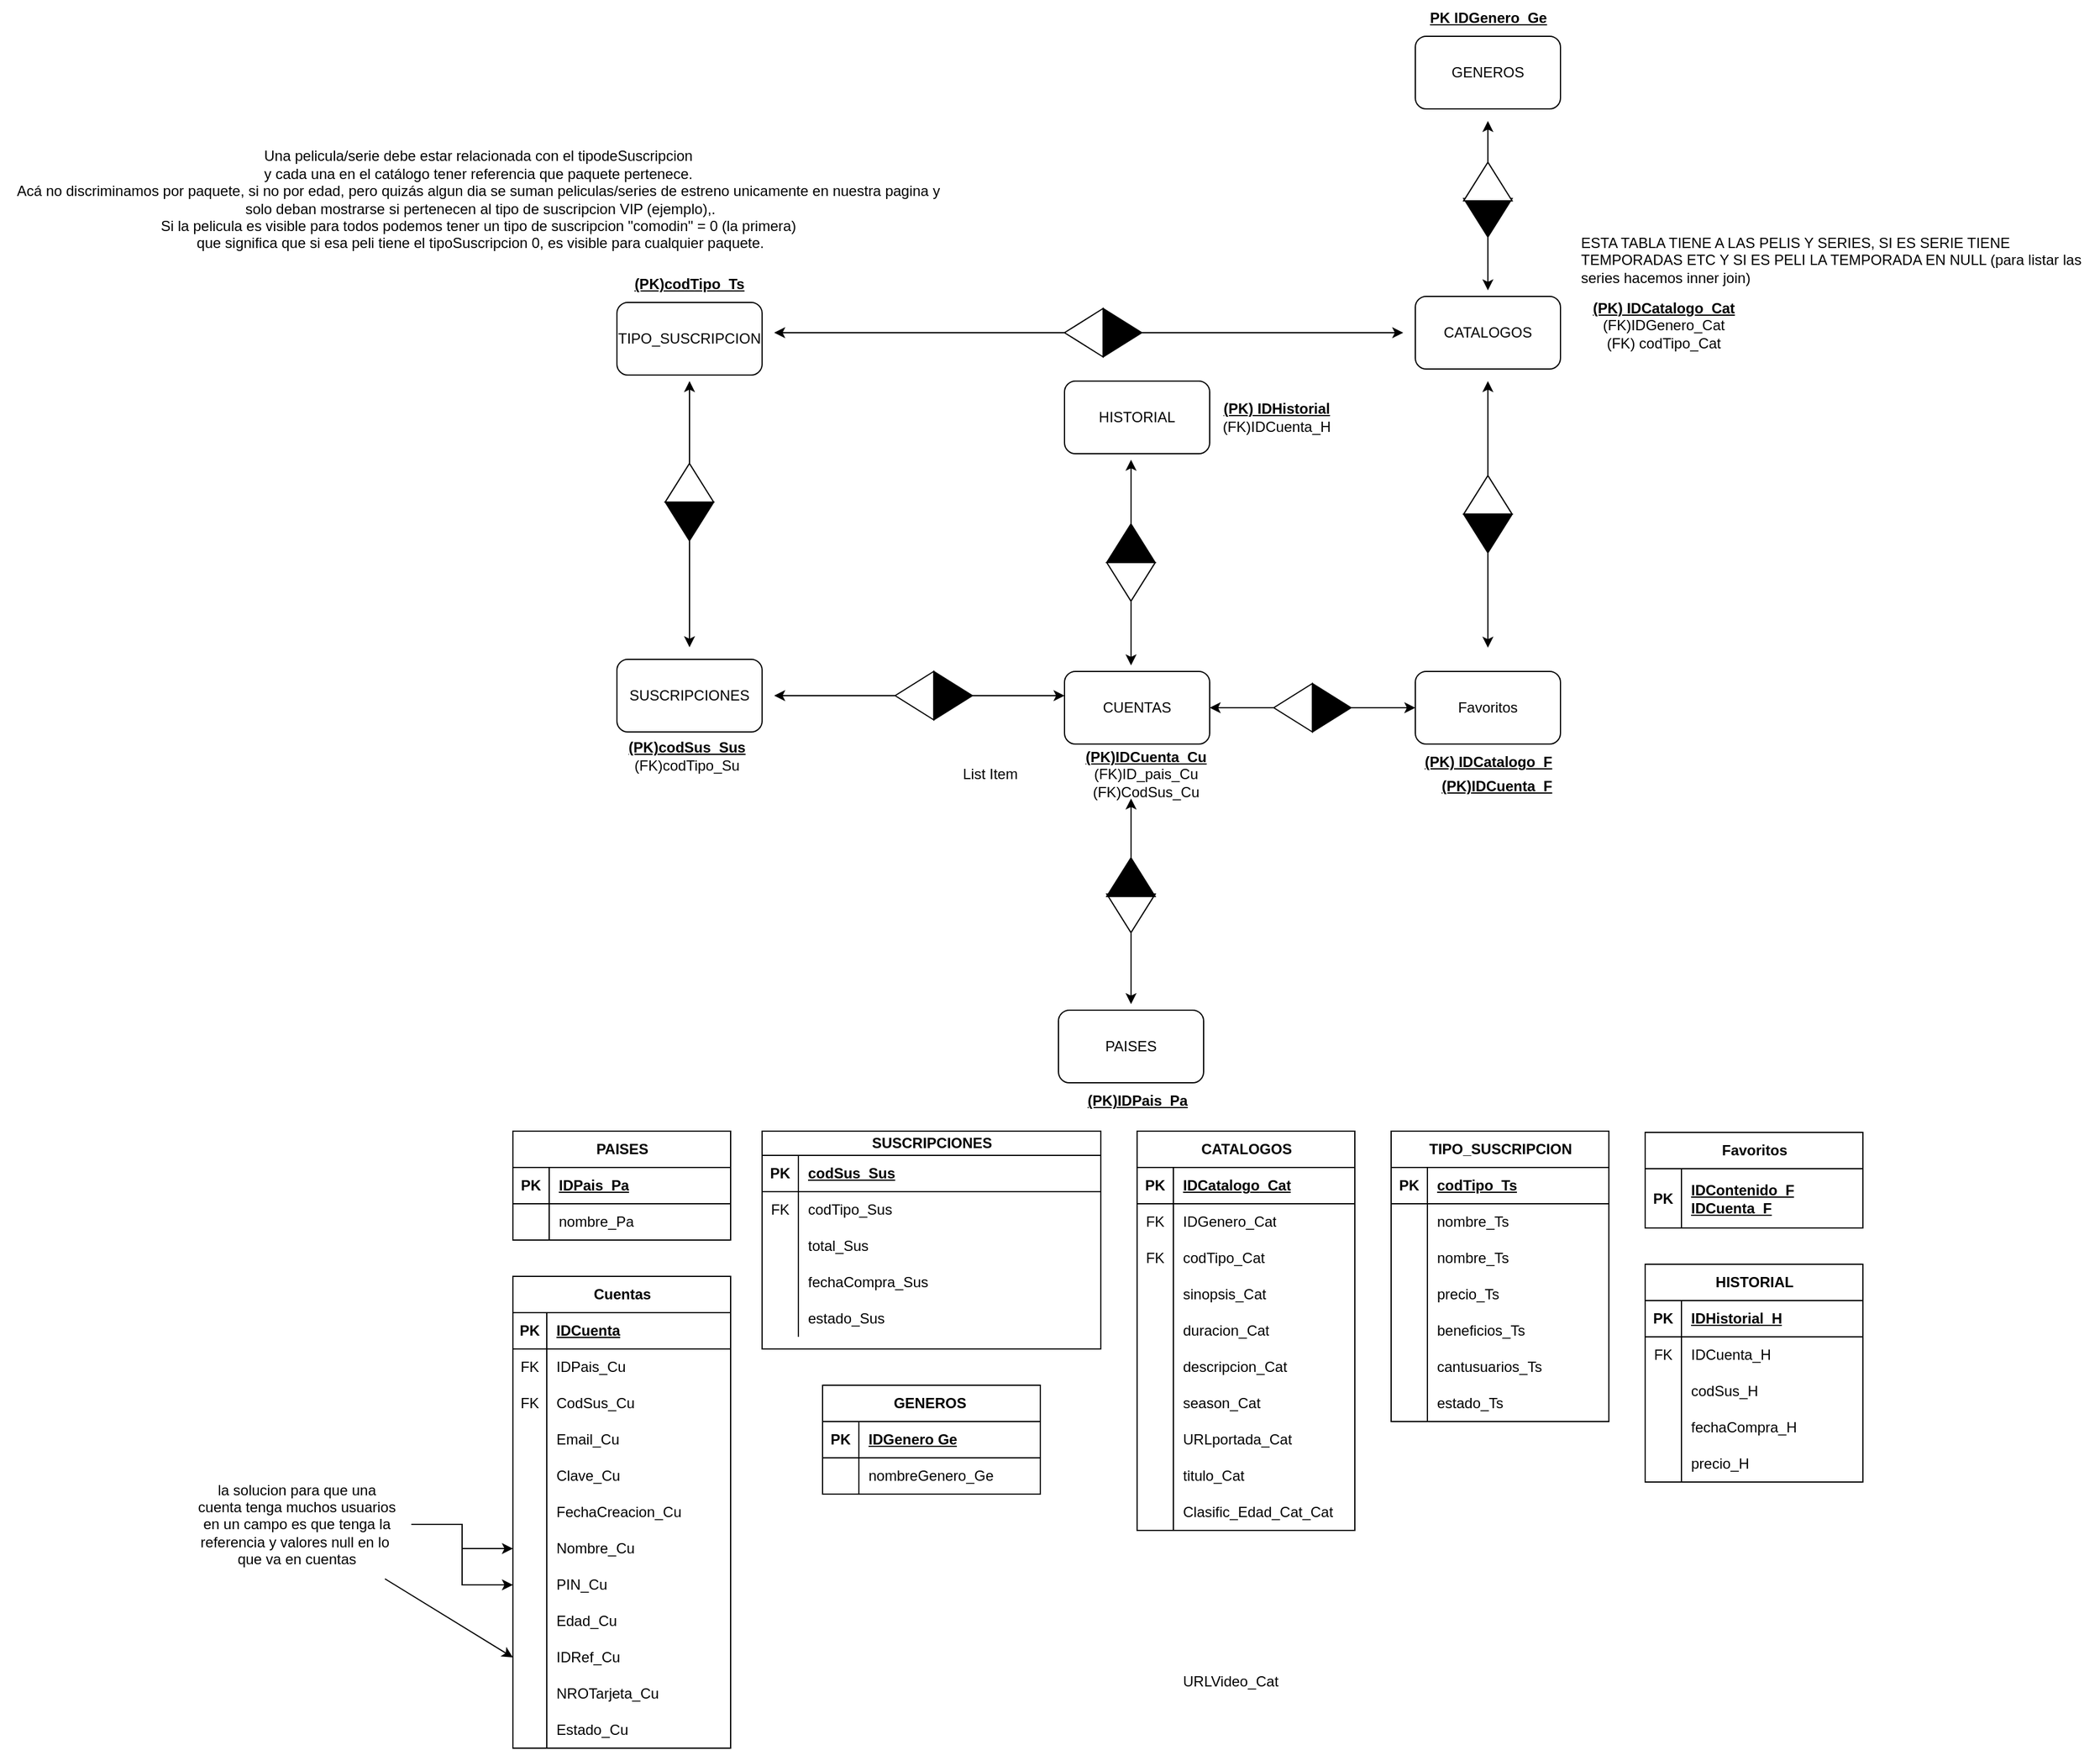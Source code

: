 <mxfile version="21.5.0" type="device">
  <diagram name="Página-1" id="dGd5UyxMC8bLRM8Ql6Qj">
    <mxGraphModel dx="2544" dy="1563" grid="1" gridSize="10" guides="0" tooltips="1" connect="1" arrows="1" fold="1" page="1" pageScale="1" pageWidth="827" pageHeight="1169" math="0" shadow="0">
      <root>
        <mxCell id="0" />
        <mxCell id="1" parent="0" />
        <mxCell id="6Wa6WmJAfaYQRlbgdbT--31" value="" style="endArrow=classic;startArrow=classic;html=1;rounded=0;" parent="1" edge="1">
          <mxGeometry width="50" height="50" relative="1" as="geometry">
            <mxPoint x="340" y="-339.667" as="sourcePoint" />
            <mxPoint x="340" y="-560" as="targetPoint" />
          </mxGeometry>
        </mxCell>
        <mxCell id="rkYUsZi35sNW3H4hU4ut-6" value="" style="shape=partialRectangle;connectable=0;fillColor=none;top=0;left=0;bottom=0;right=0;align=left;spacingLeft=6;overflow=hidden;whiteSpace=wrap;html=1;" parent="1" vertex="1">
          <mxGeometry x="-650" y="370" width="150" height="30" as="geometry">
            <mxRectangle width="150" height="30" as="alternateBounds" />
          </mxGeometry>
        </mxCell>
        <mxCell id="rkYUsZi35sNW3H4hU4ut-10" value="GENEROS" style="rounded=1;whiteSpace=wrap;html=1;" parent="1" vertex="1">
          <mxGeometry x="280" y="-845" width="120" height="60" as="geometry" />
        </mxCell>
        <mxCell id="rkYUsZi35sNW3H4hU4ut-14" style="edgeStyle=orthogonalEdgeStyle;rounded=0;orthogonalLoop=1;jettySize=auto;html=1;exitX=1;exitY=0.5;exitDx=0;exitDy=0;" parent="1" source="rkYUsZi35sNW3H4hU4ut-12" edge="1">
          <mxGeometry relative="1" as="geometry">
            <mxPoint x="340" y="-635" as="targetPoint" />
          </mxGeometry>
        </mxCell>
        <mxCell id="rkYUsZi35sNW3H4hU4ut-12" value="" style="triangle;whiteSpace=wrap;html=1;rotation=-90;fillColor=#000000;direction=west;" parent="1" vertex="1">
          <mxGeometry x="324.06" y="-715" width="31.875" height="40" as="geometry" />
        </mxCell>
        <mxCell id="rkYUsZi35sNW3H4hU4ut-13" style="edgeStyle=orthogonalEdgeStyle;rounded=0;orthogonalLoop=1;jettySize=auto;html=1;exitX=1;exitY=0.5;exitDx=0;exitDy=0;" parent="1" source="rkYUsZi35sNW3H4hU4ut-11" edge="1">
          <mxGeometry relative="1" as="geometry">
            <mxPoint x="340" y="-775" as="targetPoint" />
          </mxGeometry>
        </mxCell>
        <mxCell id="rkYUsZi35sNW3H4hU4ut-11" value="" style="triangle;whiteSpace=wrap;html=1;fillColor=#FFFFFF;rotation=90;direction=west;" parent="1" vertex="1">
          <mxGeometry x="324.06" y="-745" width="31.88" height="40" as="geometry" />
        </mxCell>
        <mxCell id="rkYUsZi35sNW3H4hU4ut-15" value="&lt;b&gt;&lt;u&gt;PK IDGenero_Ge&lt;/u&gt;&lt;/b&gt;" style="text;html=1;align=center;verticalAlign=middle;resizable=0;points=[];autosize=1;strokeColor=none;fillColor=none;" parent="1" vertex="1">
          <mxGeometry x="280" y="-875" width="120" height="30" as="geometry" />
        </mxCell>
        <mxCell id="rkYUsZi35sNW3H4hU4ut-36" value="Una pelicula/serie debe estar relacionada con el tipodeSuscripcion &lt;br&gt;y cada una en el catálogo tener referencia que paquete pertenece. &lt;br&gt;Acá no discriminamos por paquete, si no por edad, pero quizás algun dia se suman peliculas/series de estreno unicamente en nuestra pagina y&lt;br&gt;&amp;nbsp;solo deban mostrarse si pertenecen al tipo de suscripcion VIP (ejemplo),.&lt;br&gt;Si la pelicula es visible para todos podemos tener un tipo de suscripcion &quot;comodin&quot; = 0 (la primera)&lt;br&gt;&amp;nbsp;que significa que si esa peli tiene el tipoSuscripcion 0, es visible para cualquier paquete." style="text;html=1;align=center;verticalAlign=middle;resizable=0;points=[];autosize=1;strokeColor=none;fillColor=none;" parent="1" vertex="1">
          <mxGeometry x="-890" y="-760" width="790" height="100" as="geometry" />
        </mxCell>
        <mxCell id="6Wa6WmJAfaYQRlbgdbT--3" style="edgeStyle=orthogonalEdgeStyle;rounded=0;orthogonalLoop=1;jettySize=auto;html=1;entryX=0;entryY=0.5;entryDx=0;entryDy=0;" parent="1" source="6Wa6WmJAfaYQRlbgdbT--1" target="wNZvFh-xHSkBPBds1FmL-23" edge="1">
          <mxGeometry relative="1" as="geometry">
            <mxPoint x="-680" y="275" as="targetPoint" />
          </mxGeometry>
        </mxCell>
        <mxCell id="6Wa6WmJAfaYQRlbgdbT--4" style="edgeStyle=orthogonalEdgeStyle;rounded=0;orthogonalLoop=1;jettySize=auto;html=1;entryX=0;entryY=0.5;entryDx=0;entryDy=0;" parent="1" source="6Wa6WmJAfaYQRlbgdbT--1" target="wNZvFh-xHSkBPBds1FmL-20" edge="1">
          <mxGeometry relative="1" as="geometry">
            <mxPoint x="-680" y="350" as="targetPoint" />
          </mxGeometry>
        </mxCell>
        <mxCell id="6Wa6WmJAfaYQRlbgdbT--1" value="la solucion para que una&lt;br&gt;cuenta tenga muchos usuarios&lt;br&gt;en un campo es que tenga la&lt;br&gt;referencia y valores null en lo&amp;nbsp;&lt;br&gt;que va en cuentas" style="text;html=1;align=center;verticalAlign=middle;resizable=0;points=[];autosize=1;strokeColor=none;fillColor=none;" parent="1" vertex="1">
          <mxGeometry x="-740" y="340" width="190" height="90" as="geometry" />
        </mxCell>
        <mxCell id="6Wa6WmJAfaYQRlbgdbT--2" value="" style="endArrow=classic;html=1;rounded=0;entryX=0;entryY=0.5;entryDx=0;entryDy=0;" parent="1" source="6Wa6WmJAfaYQRlbgdbT--1" target="wNZvFh-xHSkBPBds1FmL-29" edge="1">
          <mxGeometry width="50" height="50" relative="1" as="geometry">
            <mxPoint x="-670" y="210" as="sourcePoint" />
            <mxPoint x="-680.72" y="395" as="targetPoint" />
          </mxGeometry>
        </mxCell>
        <mxCell id="DZ5fOvZPcD4heP_DA296-51" value="ESTA TABLA TIENE A LAS PELIS Y SERIES, SI ES SERIE TIENE TEMPORADAS ETC Y SI ES PELI LA TEMPORADA EN NULL (para listar las series hacemos inner join)" style="text;html=1;strokeColor=none;fillColor=none;align=left;verticalAlign=middle;whiteSpace=wrap;rounded=0;" parent="1" vertex="1">
          <mxGeometry x="415" y="-675" width="430" height="30" as="geometry" />
        </mxCell>
        <mxCell id="DZ5fOvZPcD4heP_DA296-1" value="CUENTAS" style="rounded=1;whiteSpace=wrap;html=1;" parent="1" vertex="1">
          <mxGeometry x="-10" y="-320" width="120" height="60" as="geometry" />
        </mxCell>
        <mxCell id="DZ5fOvZPcD4heP_DA296-3" value="SUSCRIPCIONES" style="rounded=1;whiteSpace=wrap;html=1;" parent="1" vertex="1">
          <mxGeometry x="-380" y="-330" width="120" height="60" as="geometry" />
        </mxCell>
        <mxCell id="DZ5fOvZPcD4heP_DA296-10" value="PAISES" style="rounded=1;whiteSpace=wrap;html=1;" parent="1" vertex="1">
          <mxGeometry x="-15" y="-40" width="120" height="60" as="geometry" />
        </mxCell>
        <mxCell id="DZ5fOvZPcD4heP_DA296-33" value="" style="group;rotation=-180;" parent="1" vertex="1" connectable="0">
          <mxGeometry x="-180" y="-320" width="170" height="40" as="geometry" />
        </mxCell>
        <mxCell id="DZ5fOvZPcD4heP_DA296-34" value="" style="endArrow=classic;startArrow=classic;html=1;rounded=0;" parent="DZ5fOvZPcD4heP_DA296-33" edge="1">
          <mxGeometry width="50" height="50" relative="1" as="geometry">
            <mxPoint x="170" y="20" as="sourcePoint" />
            <mxPoint x="-70" y="20" as="targetPoint" />
          </mxGeometry>
        </mxCell>
        <mxCell id="DrYMn5quV6Mqk38UO-cy-79" value="" style="group" parent="DZ5fOvZPcD4heP_DA296-33" vertex="1" connectable="0">
          <mxGeometry x="30" y="-3.553e-15" width="63.875" height="40" as="geometry" />
        </mxCell>
        <mxCell id="DZ5fOvZPcD4heP_DA296-35" value="" style="triangle;whiteSpace=wrap;html=1;fillColor=#FFFFFF;rotation=-180;" parent="DrYMn5quV6Mqk38UO-cy-79" vertex="1">
          <mxGeometry y="3.553e-15" width="31.875" height="40" as="geometry" />
        </mxCell>
        <mxCell id="DZ5fOvZPcD4heP_DA296-36" value="" style="triangle;whiteSpace=wrap;html=1;rotation=-360;fillColor=#000000;" parent="DrYMn5quV6Mqk38UO-cy-79" vertex="1">
          <mxGeometry x="32" y="3.553e-15" width="31.875" height="40" as="geometry" />
        </mxCell>
        <mxCell id="DZ5fOvZPcD4heP_DA296-60" value="" style="group;rotation=-90;" parent="1" vertex="1" connectable="0">
          <mxGeometry x="-40" y="-150" width="170" height="40" as="geometry" />
        </mxCell>
        <mxCell id="DZ5fOvZPcD4heP_DA296-61" value="" style="endArrow=classic;startArrow=classic;html=1;rounded=0;" parent="DZ5fOvZPcD4heP_DA296-60" edge="1">
          <mxGeometry width="50" height="50" relative="1" as="geometry">
            <mxPoint x="85" y="105" as="sourcePoint" />
            <mxPoint x="85" y="-65" as="targetPoint" />
          </mxGeometry>
        </mxCell>
        <mxCell id="DZ5fOvZPcD4heP_DA296-62" value="" style="triangle;whiteSpace=wrap;html=1;fillColor=#FFFFFF;rotation=-90;direction=west;" parent="DZ5fOvZPcD4heP_DA296-60" vertex="1">
          <mxGeometry x="69" y="10" width="31.875" height="40" as="geometry" />
        </mxCell>
        <mxCell id="DZ5fOvZPcD4heP_DA296-63" value="" style="triangle;whiteSpace=wrap;html=1;rotation=-270;fillColor=#000000;direction=west;" parent="DZ5fOvZPcD4heP_DA296-60" vertex="1">
          <mxGeometry x="69" y="-20" width="31.875" height="40" as="geometry" />
        </mxCell>
        <mxCell id="DZ5fOvZPcD4heP_DA296-64" value="(PK)IDPais_Pa" style="text;html=1;align=center;verticalAlign=middle;resizable=0;points=[];autosize=1;strokeColor=none;fillColor=none;fontStyle=5" parent="1" vertex="1">
          <mxGeometry x="-5" y="20" width="110" height="30" as="geometry" />
        </mxCell>
        <mxCell id="DZ5fOvZPcD4heP_DA296-65" value="&lt;u&gt;&lt;b&gt;(PK)IDCuenta_Cu&lt;br&gt;&lt;/b&gt;&lt;/u&gt;(FK)ID_pais_Cu&lt;br&gt;(FK)CodSus_Cu" style="text;html=1;strokeColor=none;fillColor=none;align=center;verticalAlign=middle;whiteSpace=wrap;rounded=0;" parent="1" vertex="1">
          <mxGeometry x="25" y="-250" width="65" height="30" as="geometry" />
        </mxCell>
        <mxCell id="DZ5fOvZPcD4heP_DA296-294" value="&lt;u style=&quot;font-weight: bold;&quot;&gt;(PK)codSus_Sus&lt;/u&gt;&lt;br&gt;(FK)codTipo_Su" style="text;html=1;strokeColor=none;fillColor=none;align=center;verticalAlign=middle;whiteSpace=wrap;rounded=0;" parent="1" vertex="1">
          <mxGeometry x="-366" y="-280" width="88" height="60" as="geometry" />
        </mxCell>
        <mxCell id="GLtMTbsEN7qjX-oX31V4-1" value="" style="group" parent="1" vertex="1" connectable="0">
          <mxGeometry x="-380" y="-655" width="120" height="265" as="geometry" />
        </mxCell>
        <mxCell id="DZ5fOvZPcD4heP_DA296-291" value="TIPO_SUSCRIPCION" style="rounded=1;whiteSpace=wrap;html=1;" parent="GLtMTbsEN7qjX-oX31V4-1" vertex="1">
          <mxGeometry y="30" width="120" height="60" as="geometry" />
        </mxCell>
        <mxCell id="DZ5fOvZPcD4heP_DA296-292" value="(PK)codTipo_Ts" style="text;html=1;strokeColor=none;fillColor=none;align=center;verticalAlign=middle;whiteSpace=wrap;rounded=0;fontStyle=5" parent="GLtMTbsEN7qjX-oX31V4-1" vertex="1">
          <mxGeometry x="30" width="60" height="30" as="geometry" />
        </mxCell>
        <mxCell id="DZ5fOvZPcD4heP_DA296-12" value="CATALOGOS" style="rounded=1;whiteSpace=wrap;html=1;" parent="1" vertex="1">
          <mxGeometry x="280" y="-630" width="120" height="60" as="geometry" />
        </mxCell>
        <mxCell id="QVTAyKD7VhIYsDHwvm5_-6" value="&lt;b&gt;&lt;u&gt;(PK) IDCatalogo_Cat&lt;br&gt;&lt;/u&gt;&lt;/b&gt;(FK)IDGenero_Cat&lt;br&gt;(FK)&amp;nbsp;codTipo_Cat&lt;b&gt;&lt;u&gt;&lt;br&gt;&lt;/u&gt;&lt;/b&gt;" style="text;html=1;align=center;verticalAlign=middle;resizable=0;points=[];autosize=1;strokeColor=none;fillColor=none;" parent="1" vertex="1">
          <mxGeometry x="415" y="-636" width="140" height="60" as="geometry" />
        </mxCell>
        <mxCell id="A7Nl6hV61_yNBh2hN--J-1" value="PAISES" style="shape=table;startSize=30;container=1;collapsible=1;childLayout=tableLayout;fixedRows=1;rowLines=0;fontStyle=1;align=center;resizeLast=1;html=1;" parent="1" vertex="1">
          <mxGeometry x="-466" y="60" width="180" height="90" as="geometry" />
        </mxCell>
        <mxCell id="A7Nl6hV61_yNBh2hN--J-2" value="" style="shape=tableRow;horizontal=0;startSize=0;swimlaneHead=0;swimlaneBody=0;fillColor=none;collapsible=0;dropTarget=0;points=[[0,0.5],[1,0.5]];portConstraint=eastwest;top=0;left=0;right=0;bottom=1;" parent="A7Nl6hV61_yNBh2hN--J-1" vertex="1">
          <mxGeometry y="30" width="180" height="30" as="geometry" />
        </mxCell>
        <mxCell id="A7Nl6hV61_yNBh2hN--J-3" value="PK" style="shape=partialRectangle;connectable=0;fillColor=none;top=0;left=0;bottom=0;right=0;fontStyle=1;overflow=hidden;whiteSpace=wrap;html=1;" parent="A7Nl6hV61_yNBh2hN--J-2" vertex="1">
          <mxGeometry width="30" height="30" as="geometry">
            <mxRectangle width="30" height="30" as="alternateBounds" />
          </mxGeometry>
        </mxCell>
        <mxCell id="A7Nl6hV61_yNBh2hN--J-4" value="IDPais_Pa" style="shape=partialRectangle;connectable=0;fillColor=none;top=0;left=0;bottom=0;right=0;align=left;spacingLeft=6;fontStyle=5;overflow=hidden;whiteSpace=wrap;html=1;" parent="A7Nl6hV61_yNBh2hN--J-2" vertex="1">
          <mxGeometry x="30" width="150" height="30" as="geometry">
            <mxRectangle width="150" height="30" as="alternateBounds" />
          </mxGeometry>
        </mxCell>
        <mxCell id="A7Nl6hV61_yNBh2hN--J-5" value="" style="shape=tableRow;horizontal=0;startSize=0;swimlaneHead=0;swimlaneBody=0;fillColor=none;collapsible=0;dropTarget=0;points=[[0,0.5],[1,0.5]];portConstraint=eastwest;top=0;left=0;right=0;bottom=0;" parent="A7Nl6hV61_yNBh2hN--J-1" vertex="1">
          <mxGeometry y="60" width="180" height="30" as="geometry" />
        </mxCell>
        <mxCell id="A7Nl6hV61_yNBh2hN--J-6" value="" style="shape=partialRectangle;connectable=0;fillColor=none;top=0;left=0;bottom=0;right=0;editable=1;overflow=hidden;whiteSpace=wrap;html=1;" parent="A7Nl6hV61_yNBh2hN--J-5" vertex="1">
          <mxGeometry width="30" height="30" as="geometry">
            <mxRectangle width="30" height="30" as="alternateBounds" />
          </mxGeometry>
        </mxCell>
        <mxCell id="A7Nl6hV61_yNBh2hN--J-7" value="nombre_Pa" style="shape=partialRectangle;connectable=0;fillColor=none;top=0;left=0;bottom=0;right=0;align=left;spacingLeft=6;overflow=hidden;whiteSpace=wrap;html=1;" parent="A7Nl6hV61_yNBh2hN--J-5" vertex="1">
          <mxGeometry x="30" width="150" height="30" as="geometry">
            <mxRectangle width="150" height="30" as="alternateBounds" />
          </mxGeometry>
        </mxCell>
        <mxCell id="A7Nl6hV61_yNBh2hN--J-21" value="CATALOGOS" style="shape=table;startSize=30;container=1;collapsible=1;childLayout=tableLayout;fixedRows=1;rowLines=0;fontStyle=1;align=center;resizeLast=1;html=1;" parent="1" vertex="1">
          <mxGeometry x="50" y="60" width="180" height="330" as="geometry" />
        </mxCell>
        <mxCell id="A7Nl6hV61_yNBh2hN--J-22" value="" style="shape=tableRow;horizontal=0;startSize=0;swimlaneHead=0;swimlaneBody=0;fillColor=none;collapsible=0;dropTarget=0;points=[[0,0.5],[1,0.5]];portConstraint=eastwest;top=0;left=0;right=0;bottom=1;" parent="A7Nl6hV61_yNBh2hN--J-21" vertex="1">
          <mxGeometry y="30" width="180" height="30" as="geometry" />
        </mxCell>
        <mxCell id="A7Nl6hV61_yNBh2hN--J-23" value="PK" style="shape=partialRectangle;connectable=0;fillColor=none;top=0;left=0;bottom=0;right=0;fontStyle=1;overflow=hidden;whiteSpace=wrap;html=1;" parent="A7Nl6hV61_yNBh2hN--J-22" vertex="1">
          <mxGeometry width="30" height="30" as="geometry">
            <mxRectangle width="30" height="30" as="alternateBounds" />
          </mxGeometry>
        </mxCell>
        <mxCell id="A7Nl6hV61_yNBh2hN--J-24" value="&lt;b style=&quot;border-color: var(--border-color); text-align: center;&quot;&gt;&lt;u style=&quot;border-color: var(--border-color);&quot;&gt;IDCatalogo&lt;/u&gt;&lt;/b&gt;_Cat" style="shape=partialRectangle;connectable=0;fillColor=none;top=0;left=0;bottom=0;right=0;align=left;spacingLeft=6;fontStyle=5;overflow=hidden;whiteSpace=wrap;html=1;" parent="A7Nl6hV61_yNBh2hN--J-22" vertex="1">
          <mxGeometry x="30" width="150" height="30" as="geometry">
            <mxRectangle width="150" height="30" as="alternateBounds" />
          </mxGeometry>
        </mxCell>
        <mxCell id="A7Nl6hV61_yNBh2hN--J-25" value="" style="shape=tableRow;horizontal=0;startSize=0;swimlaneHead=0;swimlaneBody=0;fillColor=none;collapsible=0;dropTarget=0;points=[[0,0.5],[1,0.5]];portConstraint=eastwest;top=0;left=0;right=0;bottom=0;" parent="A7Nl6hV61_yNBh2hN--J-21" vertex="1">
          <mxGeometry y="60" width="180" height="30" as="geometry" />
        </mxCell>
        <mxCell id="A7Nl6hV61_yNBh2hN--J-26" value="FK" style="shape=partialRectangle;connectable=0;fillColor=none;top=0;left=0;bottom=0;right=0;editable=1;overflow=hidden;whiteSpace=wrap;html=1;" parent="A7Nl6hV61_yNBh2hN--J-25" vertex="1">
          <mxGeometry width="30" height="30" as="geometry">
            <mxRectangle width="30" height="30" as="alternateBounds" />
          </mxGeometry>
        </mxCell>
        <mxCell id="A7Nl6hV61_yNBh2hN--J-27" value="IDGenero_Cat" style="shape=partialRectangle;connectable=0;fillColor=none;top=0;left=0;bottom=0;right=0;align=left;spacingLeft=6;overflow=hidden;whiteSpace=wrap;html=1;" parent="A7Nl6hV61_yNBh2hN--J-25" vertex="1">
          <mxGeometry x="30" width="150" height="30" as="geometry">
            <mxRectangle width="150" height="30" as="alternateBounds" />
          </mxGeometry>
        </mxCell>
        <mxCell id="A7Nl6hV61_yNBh2hN--J-31" value="" style="shape=tableRow;horizontal=0;startSize=0;swimlaneHead=0;swimlaneBody=0;fillColor=none;collapsible=0;dropTarget=0;points=[[0,0.5],[1,0.5]];portConstraint=eastwest;top=0;left=0;right=0;bottom=0;" parent="A7Nl6hV61_yNBh2hN--J-21" vertex="1">
          <mxGeometry y="90" width="180" height="30" as="geometry" />
        </mxCell>
        <mxCell id="A7Nl6hV61_yNBh2hN--J-32" value="FK" style="shape=partialRectangle;connectable=0;fillColor=none;top=0;left=0;bottom=0;right=0;editable=1;overflow=hidden;whiteSpace=wrap;html=1;" parent="A7Nl6hV61_yNBh2hN--J-31" vertex="1">
          <mxGeometry width="30" height="30" as="geometry">
            <mxRectangle width="30" height="30" as="alternateBounds" />
          </mxGeometry>
        </mxCell>
        <mxCell id="A7Nl6hV61_yNBh2hN--J-33" value="codTipo_Cat" style="shape=partialRectangle;connectable=0;fillColor=none;top=0;left=0;bottom=0;right=0;align=left;spacingLeft=6;overflow=hidden;whiteSpace=wrap;html=1;" parent="A7Nl6hV61_yNBh2hN--J-31" vertex="1">
          <mxGeometry x="30" width="150" height="30" as="geometry">
            <mxRectangle width="150" height="30" as="alternateBounds" />
          </mxGeometry>
        </mxCell>
        <mxCell id="A7Nl6hV61_yNBh2hN--J-34" value="" style="shape=tableRow;horizontal=0;startSize=0;swimlaneHead=0;swimlaneBody=0;fillColor=none;collapsible=0;dropTarget=0;points=[[0,0.5],[1,0.5]];portConstraint=eastwest;top=0;left=0;right=0;bottom=0;" parent="A7Nl6hV61_yNBh2hN--J-21" vertex="1">
          <mxGeometry y="120" width="180" height="30" as="geometry" />
        </mxCell>
        <mxCell id="A7Nl6hV61_yNBh2hN--J-35" value="" style="shape=partialRectangle;connectable=0;fillColor=none;top=0;left=0;bottom=0;right=0;editable=1;overflow=hidden;whiteSpace=wrap;html=1;" parent="A7Nl6hV61_yNBh2hN--J-34" vertex="1">
          <mxGeometry width="30" height="30" as="geometry">
            <mxRectangle width="30" height="30" as="alternateBounds" />
          </mxGeometry>
        </mxCell>
        <mxCell id="A7Nl6hV61_yNBh2hN--J-36" value="sinopsis_Cat" style="shape=partialRectangle;connectable=0;fillColor=none;top=0;left=0;bottom=0;right=0;align=left;spacingLeft=6;overflow=hidden;whiteSpace=wrap;html=1;" parent="A7Nl6hV61_yNBh2hN--J-34" vertex="1">
          <mxGeometry x="30" width="150" height="30" as="geometry">
            <mxRectangle width="150" height="30" as="alternateBounds" />
          </mxGeometry>
        </mxCell>
        <mxCell id="A7Nl6hV61_yNBh2hN--J-37" value="" style="shape=tableRow;horizontal=0;startSize=0;swimlaneHead=0;swimlaneBody=0;fillColor=none;collapsible=0;dropTarget=0;points=[[0,0.5],[1,0.5]];portConstraint=eastwest;top=0;left=0;right=0;bottom=0;" parent="A7Nl6hV61_yNBh2hN--J-21" vertex="1">
          <mxGeometry y="150" width="180" height="30" as="geometry" />
        </mxCell>
        <mxCell id="A7Nl6hV61_yNBh2hN--J-38" value="" style="shape=partialRectangle;connectable=0;fillColor=none;top=0;left=0;bottom=0;right=0;editable=1;overflow=hidden;whiteSpace=wrap;html=1;" parent="A7Nl6hV61_yNBh2hN--J-37" vertex="1">
          <mxGeometry width="30" height="30" as="geometry">
            <mxRectangle width="30" height="30" as="alternateBounds" />
          </mxGeometry>
        </mxCell>
        <mxCell id="A7Nl6hV61_yNBh2hN--J-39" value="duracion_Cat" style="shape=partialRectangle;connectable=0;fillColor=none;top=0;left=0;bottom=0;right=0;align=left;spacingLeft=6;overflow=hidden;whiteSpace=wrap;html=1;" parent="A7Nl6hV61_yNBh2hN--J-37" vertex="1">
          <mxGeometry x="30" width="150" height="30" as="geometry">
            <mxRectangle width="150" height="30" as="alternateBounds" />
          </mxGeometry>
        </mxCell>
        <mxCell id="A7Nl6hV61_yNBh2hN--J-40" value="" style="shape=tableRow;horizontal=0;startSize=0;swimlaneHead=0;swimlaneBody=0;fillColor=none;collapsible=0;dropTarget=0;points=[[0,0.5],[1,0.5]];portConstraint=eastwest;top=0;left=0;right=0;bottom=0;" parent="A7Nl6hV61_yNBh2hN--J-21" vertex="1">
          <mxGeometry y="180" width="180" height="30" as="geometry" />
        </mxCell>
        <mxCell id="A7Nl6hV61_yNBh2hN--J-41" value="" style="shape=partialRectangle;connectable=0;fillColor=none;top=0;left=0;bottom=0;right=0;editable=1;overflow=hidden;whiteSpace=wrap;html=1;" parent="A7Nl6hV61_yNBh2hN--J-40" vertex="1">
          <mxGeometry width="30" height="30" as="geometry">
            <mxRectangle width="30" height="30" as="alternateBounds" />
          </mxGeometry>
        </mxCell>
        <mxCell id="A7Nl6hV61_yNBh2hN--J-42" value="descripcion_Cat" style="shape=partialRectangle;connectable=0;fillColor=none;top=0;left=0;bottom=0;right=0;align=left;spacingLeft=6;overflow=hidden;whiteSpace=wrap;html=1;" parent="A7Nl6hV61_yNBh2hN--J-40" vertex="1">
          <mxGeometry x="30" width="150" height="30" as="geometry">
            <mxRectangle width="150" height="30" as="alternateBounds" />
          </mxGeometry>
        </mxCell>
        <mxCell id="DrYMn5quV6Mqk38UO-cy-31" value="" style="shape=tableRow;horizontal=0;startSize=0;swimlaneHead=0;swimlaneBody=0;fillColor=none;collapsible=0;dropTarget=0;points=[[0,0.5],[1,0.5]];portConstraint=eastwest;top=0;left=0;right=0;bottom=0;" parent="A7Nl6hV61_yNBh2hN--J-21" vertex="1">
          <mxGeometry y="210" width="180" height="30" as="geometry" />
        </mxCell>
        <mxCell id="DrYMn5quV6Mqk38UO-cy-32" value="" style="shape=partialRectangle;connectable=0;fillColor=none;top=0;left=0;bottom=0;right=0;editable=1;overflow=hidden;whiteSpace=wrap;html=1;" parent="DrYMn5quV6Mqk38UO-cy-31" vertex="1">
          <mxGeometry width="30" height="30" as="geometry">
            <mxRectangle width="30" height="30" as="alternateBounds" />
          </mxGeometry>
        </mxCell>
        <mxCell id="DrYMn5quV6Mqk38UO-cy-33" value="season_Cat" style="shape=partialRectangle;connectable=0;fillColor=none;top=0;left=0;bottom=0;right=0;align=left;spacingLeft=6;overflow=hidden;whiteSpace=wrap;html=1;" parent="DrYMn5quV6Mqk38UO-cy-31" vertex="1">
          <mxGeometry x="30" width="150" height="30" as="geometry">
            <mxRectangle width="150" height="30" as="alternateBounds" />
          </mxGeometry>
        </mxCell>
        <mxCell id="A7Nl6hV61_yNBh2hN--J-43" value="" style="shape=tableRow;horizontal=0;startSize=0;swimlaneHead=0;swimlaneBody=0;fillColor=none;collapsible=0;dropTarget=0;points=[[0,0.5],[1,0.5]];portConstraint=eastwest;top=0;left=0;right=0;bottom=0;" parent="A7Nl6hV61_yNBh2hN--J-21" vertex="1">
          <mxGeometry y="240" width="180" height="30" as="geometry" />
        </mxCell>
        <mxCell id="A7Nl6hV61_yNBh2hN--J-44" value="" style="shape=partialRectangle;connectable=0;fillColor=none;top=0;left=0;bottom=0;right=0;editable=1;overflow=hidden;whiteSpace=wrap;html=1;" parent="A7Nl6hV61_yNBh2hN--J-43" vertex="1">
          <mxGeometry width="30" height="30" as="geometry">
            <mxRectangle width="30" height="30" as="alternateBounds" />
          </mxGeometry>
        </mxCell>
        <mxCell id="A7Nl6hV61_yNBh2hN--J-45" value="URLportada_Cat" style="shape=partialRectangle;connectable=0;fillColor=none;top=0;left=0;bottom=0;right=0;align=left;spacingLeft=6;overflow=hidden;whiteSpace=wrap;html=1;" parent="A7Nl6hV61_yNBh2hN--J-43" vertex="1">
          <mxGeometry x="30" width="150" height="30" as="geometry">
            <mxRectangle width="150" height="30" as="alternateBounds" />
          </mxGeometry>
        </mxCell>
        <mxCell id="A7Nl6hV61_yNBh2hN--J-28" value="" style="shape=tableRow;horizontal=0;startSize=0;swimlaneHead=0;swimlaneBody=0;fillColor=none;collapsible=0;dropTarget=0;points=[[0,0.5],[1,0.5]];portConstraint=eastwest;top=0;left=0;right=0;bottom=0;" parent="A7Nl6hV61_yNBh2hN--J-21" vertex="1">
          <mxGeometry y="270" width="180" height="30" as="geometry" />
        </mxCell>
        <mxCell id="A7Nl6hV61_yNBh2hN--J-29" value="" style="shape=partialRectangle;connectable=0;fillColor=none;top=0;left=0;bottom=0;right=0;editable=1;overflow=hidden;whiteSpace=wrap;html=1;" parent="A7Nl6hV61_yNBh2hN--J-28" vertex="1">
          <mxGeometry width="30" height="30" as="geometry">
            <mxRectangle width="30" height="30" as="alternateBounds" />
          </mxGeometry>
        </mxCell>
        <mxCell id="A7Nl6hV61_yNBh2hN--J-30" value="titulo_Cat" style="shape=partialRectangle;connectable=0;fillColor=none;top=0;left=0;bottom=0;right=0;align=left;spacingLeft=6;overflow=hidden;whiteSpace=wrap;html=1;" parent="A7Nl6hV61_yNBh2hN--J-28" vertex="1">
          <mxGeometry x="30" width="150" height="30" as="geometry">
            <mxRectangle width="150" height="30" as="alternateBounds" />
          </mxGeometry>
        </mxCell>
        <mxCell id="DrYMn5quV6Mqk38UO-cy-41" value="" style="shape=tableRow;horizontal=0;startSize=0;swimlaneHead=0;swimlaneBody=0;fillColor=none;collapsible=0;dropTarget=0;points=[[0,0.5],[1,0.5]];portConstraint=eastwest;top=0;left=0;right=0;bottom=0;" parent="A7Nl6hV61_yNBh2hN--J-21" vertex="1">
          <mxGeometry y="300" width="180" height="30" as="geometry" />
        </mxCell>
        <mxCell id="DrYMn5quV6Mqk38UO-cy-42" value="" style="shape=partialRectangle;connectable=0;fillColor=none;top=0;left=0;bottom=0;right=0;editable=1;overflow=hidden;whiteSpace=wrap;html=1;" parent="DrYMn5quV6Mqk38UO-cy-41" vertex="1">
          <mxGeometry width="30" height="30" as="geometry">
            <mxRectangle width="30" height="30" as="alternateBounds" />
          </mxGeometry>
        </mxCell>
        <mxCell id="DrYMn5quV6Mqk38UO-cy-43" value="Clasific_Edad_Cat_Cat" style="shape=partialRectangle;connectable=0;fillColor=none;top=0;left=0;bottom=0;right=0;align=left;spacingLeft=6;overflow=hidden;whiteSpace=wrap;html=1;" parent="DrYMn5quV6Mqk38UO-cy-41" vertex="1">
          <mxGeometry x="30" width="150" height="30" as="geometry">
            <mxRectangle width="150" height="30" as="alternateBounds" />
          </mxGeometry>
        </mxCell>
        <mxCell id="A7Nl6hV61_yNBh2hN--J-46" value="SUSCRIPCIONES" style="shape=table;startSize=20;container=1;collapsible=1;childLayout=tableLayout;fixedRows=1;rowLines=0;fontStyle=1;align=center;resizeLast=1;html=1;" parent="1" vertex="1">
          <mxGeometry x="-260" y="60" width="280" height="180" as="geometry" />
        </mxCell>
        <mxCell id="A7Nl6hV61_yNBh2hN--J-47" value="" style="shape=tableRow;horizontal=0;startSize=0;swimlaneHead=0;swimlaneBody=0;fillColor=none;collapsible=0;dropTarget=0;points=[[0,0.5],[1,0.5]];portConstraint=eastwest;top=0;left=0;right=0;bottom=1;" parent="A7Nl6hV61_yNBh2hN--J-46" vertex="1">
          <mxGeometry y="20" width="280" height="30" as="geometry" />
        </mxCell>
        <mxCell id="A7Nl6hV61_yNBh2hN--J-48" value="PK" style="shape=partialRectangle;connectable=0;fillColor=none;top=0;left=0;bottom=0;right=0;fontStyle=1;overflow=hidden;whiteSpace=wrap;html=1;" parent="A7Nl6hV61_yNBh2hN--J-47" vertex="1">
          <mxGeometry width="30" height="30" as="geometry">
            <mxRectangle width="30" height="30" as="alternateBounds" />
          </mxGeometry>
        </mxCell>
        <mxCell id="A7Nl6hV61_yNBh2hN--J-49" value="codSus_Sus" style="shape=partialRectangle;connectable=0;fillColor=none;top=0;left=0;bottom=0;right=0;align=left;spacingLeft=6;fontStyle=5;overflow=hidden;whiteSpace=wrap;html=1;" parent="A7Nl6hV61_yNBh2hN--J-47" vertex="1">
          <mxGeometry x="30" width="250" height="30" as="geometry">
            <mxRectangle width="250" height="30" as="alternateBounds" />
          </mxGeometry>
        </mxCell>
        <mxCell id="A7Nl6hV61_yNBh2hN--J-50" value="" style="shape=tableRow;horizontal=0;startSize=0;swimlaneHead=0;swimlaneBody=0;fillColor=none;collapsible=0;dropTarget=0;points=[[0,0.5],[1,0.5]];portConstraint=eastwest;top=0;left=0;right=0;bottom=0;" parent="A7Nl6hV61_yNBh2hN--J-46" vertex="1">
          <mxGeometry y="50" width="280" height="30" as="geometry" />
        </mxCell>
        <mxCell id="A7Nl6hV61_yNBh2hN--J-51" value="FK" style="shape=partialRectangle;connectable=0;fillColor=none;top=0;left=0;bottom=0;right=0;editable=1;overflow=hidden;whiteSpace=wrap;html=1;" parent="A7Nl6hV61_yNBh2hN--J-50" vertex="1">
          <mxGeometry width="30" height="30" as="geometry">
            <mxRectangle width="30" height="30" as="alternateBounds" />
          </mxGeometry>
        </mxCell>
        <mxCell id="A7Nl6hV61_yNBh2hN--J-52" value="codTipo_Sus" style="shape=partialRectangle;connectable=0;fillColor=none;top=0;left=0;bottom=0;right=0;align=left;spacingLeft=6;overflow=hidden;whiteSpace=wrap;html=1;" parent="A7Nl6hV61_yNBh2hN--J-50" vertex="1">
          <mxGeometry x="30" width="250" height="30" as="geometry">
            <mxRectangle width="250" height="30" as="alternateBounds" />
          </mxGeometry>
        </mxCell>
        <mxCell id="HfShNpAL9esTLBQ6sGnl-57" value="" style="shape=tableRow;horizontal=0;startSize=0;swimlaneHead=0;swimlaneBody=0;fillColor=none;collapsible=0;dropTarget=0;points=[[0,0.5],[1,0.5]];portConstraint=eastwest;top=0;left=0;right=0;bottom=0;" parent="A7Nl6hV61_yNBh2hN--J-46" vertex="1">
          <mxGeometry y="80" width="280" height="30" as="geometry" />
        </mxCell>
        <mxCell id="HfShNpAL9esTLBQ6sGnl-58" value="" style="shape=partialRectangle;connectable=0;fillColor=none;top=0;left=0;bottom=0;right=0;editable=1;overflow=hidden;whiteSpace=wrap;html=1;" parent="HfShNpAL9esTLBQ6sGnl-57" vertex="1">
          <mxGeometry width="30" height="30" as="geometry">
            <mxRectangle width="30" height="30" as="alternateBounds" />
          </mxGeometry>
        </mxCell>
        <mxCell id="HfShNpAL9esTLBQ6sGnl-59" value="total_Sus" style="shape=partialRectangle;connectable=0;fillColor=none;top=0;left=0;bottom=0;right=0;align=left;spacingLeft=6;overflow=hidden;whiteSpace=wrap;html=1;" parent="HfShNpAL9esTLBQ6sGnl-57" vertex="1">
          <mxGeometry x="30" width="250" height="30" as="geometry">
            <mxRectangle width="250" height="30" as="alternateBounds" />
          </mxGeometry>
        </mxCell>
        <mxCell id="HfShNpAL9esTLBQ6sGnl-60" value="" style="shape=tableRow;horizontal=0;startSize=0;swimlaneHead=0;swimlaneBody=0;fillColor=none;collapsible=0;dropTarget=0;points=[[0,0.5],[1,0.5]];portConstraint=eastwest;top=0;left=0;right=0;bottom=0;" parent="A7Nl6hV61_yNBh2hN--J-46" vertex="1">
          <mxGeometry y="110" width="280" height="30" as="geometry" />
        </mxCell>
        <mxCell id="HfShNpAL9esTLBQ6sGnl-61" value="" style="shape=partialRectangle;connectable=0;fillColor=none;top=0;left=0;bottom=0;right=0;editable=1;overflow=hidden;whiteSpace=wrap;html=1;" parent="HfShNpAL9esTLBQ6sGnl-60" vertex="1">
          <mxGeometry width="30" height="30" as="geometry">
            <mxRectangle width="30" height="30" as="alternateBounds" />
          </mxGeometry>
        </mxCell>
        <mxCell id="HfShNpAL9esTLBQ6sGnl-62" value="fechaCompra_Sus" style="shape=partialRectangle;connectable=0;fillColor=none;top=0;left=0;bottom=0;right=0;align=left;spacingLeft=6;overflow=hidden;whiteSpace=wrap;html=1;" parent="HfShNpAL9esTLBQ6sGnl-60" vertex="1">
          <mxGeometry x="30" width="250" height="30" as="geometry">
            <mxRectangle width="250" height="30" as="alternateBounds" />
          </mxGeometry>
        </mxCell>
        <mxCell id="HfShNpAL9esTLBQ6sGnl-63" value="" style="shape=tableRow;horizontal=0;startSize=0;swimlaneHead=0;swimlaneBody=0;fillColor=none;collapsible=0;dropTarget=0;points=[[0,0.5],[1,0.5]];portConstraint=eastwest;top=0;left=0;right=0;bottom=0;" parent="A7Nl6hV61_yNBh2hN--J-46" vertex="1">
          <mxGeometry y="140" width="280" height="30" as="geometry" />
        </mxCell>
        <mxCell id="HfShNpAL9esTLBQ6sGnl-64" value="" style="shape=partialRectangle;connectable=0;fillColor=none;top=0;left=0;bottom=0;right=0;editable=1;overflow=hidden;whiteSpace=wrap;html=1;" parent="HfShNpAL9esTLBQ6sGnl-63" vertex="1">
          <mxGeometry width="30" height="30" as="geometry">
            <mxRectangle width="30" height="30" as="alternateBounds" />
          </mxGeometry>
        </mxCell>
        <mxCell id="HfShNpAL9esTLBQ6sGnl-65" value="estado_Sus" style="shape=partialRectangle;connectable=0;fillColor=none;top=0;left=0;bottom=0;right=0;align=left;spacingLeft=6;overflow=hidden;whiteSpace=wrap;html=1;" parent="HfShNpAL9esTLBQ6sGnl-63" vertex="1">
          <mxGeometry x="30" width="250" height="30" as="geometry">
            <mxRectangle width="250" height="30" as="alternateBounds" />
          </mxGeometry>
        </mxCell>
        <mxCell id="A7Nl6hV61_yNBh2hN--J-60" value="TIPO_SUSCRIPCION" style="shape=table;startSize=30;container=1;collapsible=1;childLayout=tableLayout;fixedRows=1;rowLines=0;fontStyle=1;align=center;resizeLast=1;html=1;" parent="1" vertex="1">
          <mxGeometry x="260" y="60" width="180" height="240" as="geometry" />
        </mxCell>
        <mxCell id="A7Nl6hV61_yNBh2hN--J-61" value="" style="shape=tableRow;horizontal=0;startSize=0;swimlaneHead=0;swimlaneBody=0;fillColor=none;collapsible=0;dropTarget=0;points=[[0,0.5],[1,0.5]];portConstraint=eastwest;top=0;left=0;right=0;bottom=1;" parent="A7Nl6hV61_yNBh2hN--J-60" vertex="1">
          <mxGeometry y="30" width="180" height="30" as="geometry" />
        </mxCell>
        <mxCell id="A7Nl6hV61_yNBh2hN--J-62" value="PK" style="shape=partialRectangle;connectable=0;fillColor=none;top=0;left=0;bottom=0;right=0;fontStyle=1;overflow=hidden;whiteSpace=wrap;html=1;" parent="A7Nl6hV61_yNBh2hN--J-61" vertex="1">
          <mxGeometry width="30" height="30" as="geometry">
            <mxRectangle width="30" height="30" as="alternateBounds" />
          </mxGeometry>
        </mxCell>
        <mxCell id="A7Nl6hV61_yNBh2hN--J-63" value="codTipo_Ts" style="shape=partialRectangle;connectable=0;fillColor=none;top=0;left=0;bottom=0;right=0;align=left;spacingLeft=6;fontStyle=5;overflow=hidden;whiteSpace=wrap;html=1;" parent="A7Nl6hV61_yNBh2hN--J-61" vertex="1">
          <mxGeometry x="30" width="150" height="30" as="geometry">
            <mxRectangle width="150" height="30" as="alternateBounds" />
          </mxGeometry>
        </mxCell>
        <mxCell id="A7Nl6hV61_yNBh2hN--J-64" value="" style="shape=tableRow;horizontal=0;startSize=0;swimlaneHead=0;swimlaneBody=0;fillColor=none;collapsible=0;dropTarget=0;points=[[0,0.5],[1,0.5]];portConstraint=eastwest;top=0;left=0;right=0;bottom=0;" parent="A7Nl6hV61_yNBh2hN--J-60" vertex="1">
          <mxGeometry y="60" width="180" height="30" as="geometry" />
        </mxCell>
        <mxCell id="A7Nl6hV61_yNBh2hN--J-65" value="" style="shape=partialRectangle;connectable=0;fillColor=none;top=0;left=0;bottom=0;right=0;editable=1;overflow=hidden;whiteSpace=wrap;html=1;" parent="A7Nl6hV61_yNBh2hN--J-64" vertex="1">
          <mxGeometry width="30" height="30" as="geometry">
            <mxRectangle width="30" height="30" as="alternateBounds" />
          </mxGeometry>
        </mxCell>
        <mxCell id="A7Nl6hV61_yNBh2hN--J-66" value="nombre_Ts" style="shape=partialRectangle;connectable=0;fillColor=none;top=0;left=0;bottom=0;right=0;align=left;spacingLeft=6;overflow=hidden;whiteSpace=wrap;html=1;" parent="A7Nl6hV61_yNBh2hN--J-64" vertex="1">
          <mxGeometry x="30" width="150" height="30" as="geometry">
            <mxRectangle width="150" height="30" as="alternateBounds" />
          </mxGeometry>
        </mxCell>
        <mxCell id="DrYMn5quV6Mqk38UO-cy-51" value="" style="shape=tableRow;horizontal=0;startSize=0;swimlaneHead=0;swimlaneBody=0;fillColor=none;collapsible=0;dropTarget=0;points=[[0,0.5],[1,0.5]];portConstraint=eastwest;top=0;left=0;right=0;bottom=0;" parent="A7Nl6hV61_yNBh2hN--J-60" vertex="1">
          <mxGeometry y="90" width="180" height="30" as="geometry" />
        </mxCell>
        <mxCell id="DrYMn5quV6Mqk38UO-cy-52" value="" style="shape=partialRectangle;connectable=0;fillColor=none;top=0;left=0;bottom=0;right=0;editable=1;overflow=hidden;whiteSpace=wrap;html=1;" parent="DrYMn5quV6Mqk38UO-cy-51" vertex="1">
          <mxGeometry width="30" height="30" as="geometry">
            <mxRectangle width="30" height="30" as="alternateBounds" />
          </mxGeometry>
        </mxCell>
        <mxCell id="DrYMn5quV6Mqk38UO-cy-53" value="nombre_Ts" style="shape=partialRectangle;connectable=0;fillColor=none;top=0;left=0;bottom=0;right=0;align=left;spacingLeft=6;overflow=hidden;whiteSpace=wrap;html=1;" parent="DrYMn5quV6Mqk38UO-cy-51" vertex="1">
          <mxGeometry x="30" width="150" height="30" as="geometry">
            <mxRectangle width="150" height="30" as="alternateBounds" />
          </mxGeometry>
        </mxCell>
        <mxCell id="HfShNpAL9esTLBQ6sGnl-39" value="" style="shape=tableRow;horizontal=0;startSize=0;swimlaneHead=0;swimlaneBody=0;fillColor=none;collapsible=0;dropTarget=0;points=[[0,0.5],[1,0.5]];portConstraint=eastwest;top=0;left=0;right=0;bottom=0;" parent="A7Nl6hV61_yNBh2hN--J-60" vertex="1">
          <mxGeometry y="120" width="180" height="30" as="geometry" />
        </mxCell>
        <mxCell id="HfShNpAL9esTLBQ6sGnl-40" value="" style="shape=partialRectangle;connectable=0;fillColor=none;top=0;left=0;bottom=0;right=0;editable=1;overflow=hidden;whiteSpace=wrap;html=1;" parent="HfShNpAL9esTLBQ6sGnl-39" vertex="1">
          <mxGeometry width="30" height="30" as="geometry">
            <mxRectangle width="30" height="30" as="alternateBounds" />
          </mxGeometry>
        </mxCell>
        <mxCell id="HfShNpAL9esTLBQ6sGnl-41" value="precio_Ts" style="shape=partialRectangle;connectable=0;fillColor=none;top=0;left=0;bottom=0;right=0;align=left;spacingLeft=6;overflow=hidden;whiteSpace=wrap;html=1;" parent="HfShNpAL9esTLBQ6sGnl-39" vertex="1">
          <mxGeometry x="30" width="150" height="30" as="geometry">
            <mxRectangle width="150" height="30" as="alternateBounds" />
          </mxGeometry>
        </mxCell>
        <mxCell id="HfShNpAL9esTLBQ6sGnl-42" value="" style="shape=tableRow;horizontal=0;startSize=0;swimlaneHead=0;swimlaneBody=0;fillColor=none;collapsible=0;dropTarget=0;points=[[0,0.5],[1,0.5]];portConstraint=eastwest;top=0;left=0;right=0;bottom=0;" parent="A7Nl6hV61_yNBh2hN--J-60" vertex="1">
          <mxGeometry y="150" width="180" height="30" as="geometry" />
        </mxCell>
        <mxCell id="HfShNpAL9esTLBQ6sGnl-43" value="" style="shape=partialRectangle;connectable=0;fillColor=none;top=0;left=0;bottom=0;right=0;editable=1;overflow=hidden;whiteSpace=wrap;html=1;" parent="HfShNpAL9esTLBQ6sGnl-42" vertex="1">
          <mxGeometry width="30" height="30" as="geometry">
            <mxRectangle width="30" height="30" as="alternateBounds" />
          </mxGeometry>
        </mxCell>
        <mxCell id="HfShNpAL9esTLBQ6sGnl-44" value="beneficios_Ts" style="shape=partialRectangle;connectable=0;fillColor=none;top=0;left=0;bottom=0;right=0;align=left;spacingLeft=6;overflow=hidden;whiteSpace=wrap;html=1;" parent="HfShNpAL9esTLBQ6sGnl-42" vertex="1">
          <mxGeometry x="30" width="150" height="30" as="geometry">
            <mxRectangle width="150" height="30" as="alternateBounds" />
          </mxGeometry>
        </mxCell>
        <mxCell id="HfShNpAL9esTLBQ6sGnl-45" value="" style="shape=tableRow;horizontal=0;startSize=0;swimlaneHead=0;swimlaneBody=0;fillColor=none;collapsible=0;dropTarget=0;points=[[0,0.5],[1,0.5]];portConstraint=eastwest;top=0;left=0;right=0;bottom=0;" parent="A7Nl6hV61_yNBh2hN--J-60" vertex="1">
          <mxGeometry y="180" width="180" height="30" as="geometry" />
        </mxCell>
        <mxCell id="HfShNpAL9esTLBQ6sGnl-46" value="" style="shape=partialRectangle;connectable=0;fillColor=none;top=0;left=0;bottom=0;right=0;editable=1;overflow=hidden;whiteSpace=wrap;html=1;" parent="HfShNpAL9esTLBQ6sGnl-45" vertex="1">
          <mxGeometry width="30" height="30" as="geometry">
            <mxRectangle width="30" height="30" as="alternateBounds" />
          </mxGeometry>
        </mxCell>
        <mxCell id="HfShNpAL9esTLBQ6sGnl-47" value="cantusuarios_Ts" style="shape=partialRectangle;connectable=0;fillColor=none;top=0;left=0;bottom=0;right=0;align=left;spacingLeft=6;overflow=hidden;whiteSpace=wrap;html=1;" parent="HfShNpAL9esTLBQ6sGnl-45" vertex="1">
          <mxGeometry x="30" width="150" height="30" as="geometry">
            <mxRectangle width="150" height="30" as="alternateBounds" />
          </mxGeometry>
        </mxCell>
        <mxCell id="HfShNpAL9esTLBQ6sGnl-48" value="" style="shape=tableRow;horizontal=0;startSize=0;swimlaneHead=0;swimlaneBody=0;fillColor=none;collapsible=0;dropTarget=0;points=[[0,0.5],[1,0.5]];portConstraint=eastwest;top=0;left=0;right=0;bottom=0;" parent="A7Nl6hV61_yNBh2hN--J-60" vertex="1">
          <mxGeometry y="210" width="180" height="30" as="geometry" />
        </mxCell>
        <mxCell id="HfShNpAL9esTLBQ6sGnl-49" value="" style="shape=partialRectangle;connectable=0;fillColor=none;top=0;left=0;bottom=0;right=0;editable=1;overflow=hidden;whiteSpace=wrap;html=1;" parent="HfShNpAL9esTLBQ6sGnl-48" vertex="1">
          <mxGeometry width="30" height="30" as="geometry">
            <mxRectangle width="30" height="30" as="alternateBounds" />
          </mxGeometry>
        </mxCell>
        <mxCell id="HfShNpAL9esTLBQ6sGnl-50" value="estado_Ts" style="shape=partialRectangle;connectable=0;fillColor=none;top=0;left=0;bottom=0;right=0;align=left;spacingLeft=6;overflow=hidden;whiteSpace=wrap;html=1;" parent="HfShNpAL9esTLBQ6sGnl-48" vertex="1">
          <mxGeometry x="30" width="150" height="30" as="geometry">
            <mxRectangle width="150" height="30" as="alternateBounds" />
          </mxGeometry>
        </mxCell>
        <mxCell id="rkYUsZi35sNW3H4hU4ut-16" value="GENEROS&lt;span style=&quot;white-space: pre;&quot;&gt; &lt;/span&gt;" style="shape=table;startSize=30;container=1;collapsible=1;childLayout=tableLayout;fixedRows=1;rowLines=0;fontStyle=1;align=center;resizeLast=1;html=1;" parent="1" vertex="1">
          <mxGeometry x="-210" y="270" width="180" height="90" as="geometry" />
        </mxCell>
        <mxCell id="rkYUsZi35sNW3H4hU4ut-17" value="" style="shape=tableRow;horizontal=0;startSize=0;swimlaneHead=0;swimlaneBody=0;fillColor=none;collapsible=0;dropTarget=0;points=[[0,0.5],[1,0.5]];portConstraint=eastwest;top=0;left=0;right=0;bottom=1;" parent="rkYUsZi35sNW3H4hU4ut-16" vertex="1">
          <mxGeometry y="30" width="180" height="30" as="geometry" />
        </mxCell>
        <mxCell id="rkYUsZi35sNW3H4hU4ut-18" value="PK" style="shape=partialRectangle;connectable=0;fillColor=none;top=0;left=0;bottom=0;right=0;fontStyle=1;overflow=hidden;whiteSpace=wrap;html=1;" parent="rkYUsZi35sNW3H4hU4ut-17" vertex="1">
          <mxGeometry width="30" height="30" as="geometry">
            <mxRectangle width="30" height="30" as="alternateBounds" />
          </mxGeometry>
        </mxCell>
        <mxCell id="rkYUsZi35sNW3H4hU4ut-19" value="IDGenero&lt;span style=&quot;white-space: pre;&quot;&gt; Ge&lt;/span&gt;" style="shape=partialRectangle;connectable=0;fillColor=none;top=0;left=0;bottom=0;right=0;align=left;spacingLeft=6;fontStyle=5;overflow=hidden;whiteSpace=wrap;html=1;" parent="rkYUsZi35sNW3H4hU4ut-17" vertex="1">
          <mxGeometry x="30" width="150" height="30" as="geometry">
            <mxRectangle width="150" height="30" as="alternateBounds" />
          </mxGeometry>
        </mxCell>
        <mxCell id="rkYUsZi35sNW3H4hU4ut-20" value="" style="shape=tableRow;horizontal=0;startSize=0;swimlaneHead=0;swimlaneBody=0;fillColor=none;collapsible=0;dropTarget=0;points=[[0,0.5],[1,0.5]];portConstraint=eastwest;top=0;left=0;right=0;bottom=0;" parent="rkYUsZi35sNW3H4hU4ut-16" vertex="1">
          <mxGeometry y="60" width="180" height="30" as="geometry" />
        </mxCell>
        <mxCell id="rkYUsZi35sNW3H4hU4ut-21" value="" style="shape=partialRectangle;connectable=0;fillColor=none;top=0;left=0;bottom=0;right=0;editable=1;overflow=hidden;whiteSpace=wrap;html=1;" parent="rkYUsZi35sNW3H4hU4ut-20" vertex="1">
          <mxGeometry width="30" height="30" as="geometry">
            <mxRectangle width="30" height="30" as="alternateBounds" />
          </mxGeometry>
        </mxCell>
        <mxCell id="rkYUsZi35sNW3H4hU4ut-22" value="nombreGenero_Ge" style="shape=partialRectangle;connectable=0;fillColor=none;top=0;left=0;bottom=0;right=0;align=left;spacingLeft=6;overflow=hidden;whiteSpace=wrap;html=1;" parent="rkYUsZi35sNW3H4hU4ut-20" vertex="1">
          <mxGeometry x="30" width="150" height="30" as="geometry">
            <mxRectangle width="150" height="30" as="alternateBounds" />
          </mxGeometry>
        </mxCell>
        <mxCell id="rkYUsZi35sNW3H4hU4ut-35" value="URLVideo_Cat" style="shape=partialRectangle;connectable=0;fillColor=none;top=0;left=0;bottom=0;right=0;align=left;spacingLeft=6;overflow=hidden;whiteSpace=wrap;html=1;" parent="1" vertex="1">
          <mxGeometry x="80" y="500" width="150" height="30" as="geometry">
            <mxRectangle width="150" height="30" as="alternateBounds" />
          </mxGeometry>
        </mxCell>
        <mxCell id="6Wa6WmJAfaYQRlbgdbT--21" value="Favoritos" style="rounded=1;whiteSpace=wrap;html=1;" parent="1" vertex="1">
          <mxGeometry x="280" y="-320" width="120" height="60" as="geometry" />
        </mxCell>
        <mxCell id="6Wa6WmJAfaYQRlbgdbT--22" value="" style="group;rotation=-180;" parent="1" vertex="1" connectable="0">
          <mxGeometry x="110" y="-310" width="170" height="40" as="geometry" />
        </mxCell>
        <mxCell id="6Wa6WmJAfaYQRlbgdbT--23" value="" style="endArrow=classic;startArrow=classic;html=1;rounded=0;" parent="6Wa6WmJAfaYQRlbgdbT--22" edge="1">
          <mxGeometry width="50" height="50" relative="1" as="geometry">
            <mxPoint x="170" y="20" as="sourcePoint" />
            <mxPoint y="20" as="targetPoint" />
          </mxGeometry>
        </mxCell>
        <mxCell id="6Wa6WmJAfaYQRlbgdbT--24" value="" style="triangle;whiteSpace=wrap;html=1;fillColor=#FFFFFF;rotation=-180;" parent="6Wa6WmJAfaYQRlbgdbT--22" vertex="1">
          <mxGeometry x="53" width="31.875" height="40" as="geometry" />
        </mxCell>
        <mxCell id="6Wa6WmJAfaYQRlbgdbT--25" value="" style="triangle;whiteSpace=wrap;html=1;rotation=-360;fillColor=#000000;" parent="6Wa6WmJAfaYQRlbgdbT--22" vertex="1">
          <mxGeometry x="85" width="31.875" height="40" as="geometry" />
        </mxCell>
        <mxCell id="6Wa6WmJAfaYQRlbgdbT--26" value="" style="group;rotation=-90;" parent="1" vertex="1" connectable="0">
          <mxGeometry x="260" y="-470" width="170" height="40" as="geometry" />
        </mxCell>
        <mxCell id="6Wa6WmJAfaYQRlbgdbT--29" value="" style="triangle;whiteSpace=wrap;html=1;rotation=-270;fillColor=#000000;" parent="6Wa6WmJAfaYQRlbgdbT--26" vertex="1">
          <mxGeometry x="64.06" y="16" width="31.875" height="40" as="geometry" />
        </mxCell>
        <mxCell id="6Wa6WmJAfaYQRlbgdbT--28" value="" style="triangle;whiteSpace=wrap;html=1;fillColor=#FFFFFF;rotation=-90;" parent="6Wa6WmJAfaYQRlbgdbT--26" vertex="1">
          <mxGeometry x="64.06" y="-16" width="31.875" height="40" as="geometry" />
        </mxCell>
        <mxCell id="6Wa6WmJAfaYQRlbgdbT--32" value="&lt;b&gt;&lt;u&gt;(PK) IDCatalogo_F&lt;/u&gt;&lt;/b&gt;" style="text;html=1;align=center;verticalAlign=middle;resizable=0;points=[];autosize=1;strokeColor=none;fillColor=none;" parent="1" vertex="1">
          <mxGeometry x="275" y="-260" width="130" height="30" as="geometry" />
        </mxCell>
        <mxCell id="6Wa6WmJAfaYQRlbgdbT--33" value="&lt;u&gt;&lt;b&gt;(PK)IDCuenta_F&lt;br&gt;&lt;/b&gt;&lt;/u&gt;" style="text;html=1;strokeColor=none;fillColor=none;align=center;verticalAlign=middle;whiteSpace=wrap;rounded=0;" parent="1" vertex="1">
          <mxGeometry x="315" y="-240" width="65" height="30" as="geometry" />
        </mxCell>
        <mxCell id="6Wa6WmJAfaYQRlbgdbT--34" value="Favoritos" style="shape=table;startSize=30;container=1;collapsible=1;childLayout=tableLayout;fixedRows=1;rowLines=0;fontStyle=1;align=center;resizeLast=1;html=1;" parent="1" vertex="1">
          <mxGeometry x="470" y="61" width="180" height="79" as="geometry" />
        </mxCell>
        <mxCell id="6Wa6WmJAfaYQRlbgdbT--35" value="" style="shape=tableRow;horizontal=0;startSize=0;swimlaneHead=0;swimlaneBody=0;fillColor=none;collapsible=0;dropTarget=0;points=[[0,0.5],[1,0.5]];portConstraint=eastwest;top=0;left=0;right=0;bottom=1;" parent="6Wa6WmJAfaYQRlbgdbT--34" vertex="1">
          <mxGeometry y="30" width="180" height="49" as="geometry" />
        </mxCell>
        <mxCell id="6Wa6WmJAfaYQRlbgdbT--36" value="PK" style="shape=partialRectangle;connectable=0;fillColor=none;top=0;left=0;bottom=0;right=0;fontStyle=1;overflow=hidden;whiteSpace=wrap;html=1;" parent="6Wa6WmJAfaYQRlbgdbT--35" vertex="1">
          <mxGeometry width="30" height="49" as="geometry">
            <mxRectangle width="30" height="49" as="alternateBounds" />
          </mxGeometry>
        </mxCell>
        <mxCell id="6Wa6WmJAfaYQRlbgdbT--37" value="IDContenido_F&lt;br&gt;IDCuenta_F" style="shape=partialRectangle;connectable=0;fillColor=none;top=0;left=0;bottom=0;right=0;align=left;spacingLeft=6;fontStyle=5;overflow=hidden;whiteSpace=wrap;html=1;" parent="6Wa6WmJAfaYQRlbgdbT--35" vertex="1">
          <mxGeometry x="30" width="150" height="49" as="geometry">
            <mxRectangle width="150" height="49" as="alternateBounds" />
          </mxGeometry>
        </mxCell>
        <mxCell id="wNZvFh-xHSkBPBds1FmL-1" value="Cuentas" style="shape=table;startSize=30;container=1;collapsible=1;childLayout=tableLayout;fixedRows=1;rowLines=0;fontStyle=1;align=center;resizeLast=1;html=1;" parent="1" vertex="1">
          <mxGeometry x="-466" y="180" width="180" height="390" as="geometry" />
        </mxCell>
        <mxCell id="wNZvFh-xHSkBPBds1FmL-2" value="" style="shape=tableRow;horizontal=0;startSize=0;swimlaneHead=0;swimlaneBody=0;fillColor=none;collapsible=0;dropTarget=0;points=[[0,0.5],[1,0.5]];portConstraint=eastwest;top=0;left=0;right=0;bottom=1;" parent="wNZvFh-xHSkBPBds1FmL-1" vertex="1">
          <mxGeometry y="30" width="180" height="30" as="geometry" />
        </mxCell>
        <mxCell id="wNZvFh-xHSkBPBds1FmL-3" value="PK" style="shape=partialRectangle;connectable=0;fillColor=none;top=0;left=0;bottom=0;right=0;fontStyle=1;overflow=hidden;whiteSpace=wrap;html=1;" parent="wNZvFh-xHSkBPBds1FmL-2" vertex="1">
          <mxGeometry width="28" height="30" as="geometry">
            <mxRectangle width="28" height="30" as="alternateBounds" />
          </mxGeometry>
        </mxCell>
        <mxCell id="wNZvFh-xHSkBPBds1FmL-4" value="IDCuenta" style="shape=partialRectangle;connectable=0;fillColor=none;top=0;left=0;bottom=0;right=0;align=left;spacingLeft=6;fontStyle=5;overflow=hidden;whiteSpace=wrap;html=1;" parent="wNZvFh-xHSkBPBds1FmL-2" vertex="1">
          <mxGeometry x="28" width="152" height="30" as="geometry">
            <mxRectangle width="152" height="30" as="alternateBounds" />
          </mxGeometry>
        </mxCell>
        <mxCell id="wNZvFh-xHSkBPBds1FmL-5" value="" style="shape=tableRow;horizontal=0;startSize=0;swimlaneHead=0;swimlaneBody=0;fillColor=none;collapsible=0;dropTarget=0;points=[[0,0.5],[1,0.5]];portConstraint=eastwest;top=0;left=0;right=0;bottom=0;" parent="wNZvFh-xHSkBPBds1FmL-1" vertex="1">
          <mxGeometry y="60" width="180" height="30" as="geometry" />
        </mxCell>
        <mxCell id="wNZvFh-xHSkBPBds1FmL-6" value="FK" style="shape=partialRectangle;connectable=0;fillColor=none;top=0;left=0;bottom=0;right=0;editable=1;overflow=hidden;whiteSpace=wrap;html=1;" parent="wNZvFh-xHSkBPBds1FmL-5" vertex="1">
          <mxGeometry width="28" height="30" as="geometry">
            <mxRectangle width="28" height="30" as="alternateBounds" />
          </mxGeometry>
        </mxCell>
        <mxCell id="wNZvFh-xHSkBPBds1FmL-7" value="IDPais_Cu" style="shape=partialRectangle;connectable=0;fillColor=none;top=0;left=0;bottom=0;right=0;align=left;spacingLeft=6;overflow=hidden;whiteSpace=wrap;html=1;" parent="wNZvFh-xHSkBPBds1FmL-5" vertex="1">
          <mxGeometry x="28" width="152" height="30" as="geometry">
            <mxRectangle width="152" height="30" as="alternateBounds" />
          </mxGeometry>
        </mxCell>
        <mxCell id="wNZvFh-xHSkBPBds1FmL-38" value="" style="shape=tableRow;horizontal=0;startSize=0;swimlaneHead=0;swimlaneBody=0;fillColor=none;collapsible=0;dropTarget=0;points=[[0,0.5],[1,0.5]];portConstraint=eastwest;top=0;left=0;right=0;bottom=0;" parent="wNZvFh-xHSkBPBds1FmL-1" vertex="1">
          <mxGeometry y="90" width="180" height="30" as="geometry" />
        </mxCell>
        <mxCell id="wNZvFh-xHSkBPBds1FmL-39" value="FK" style="shape=partialRectangle;connectable=0;fillColor=none;top=0;left=0;bottom=0;right=0;editable=1;overflow=hidden;whiteSpace=wrap;html=1;" parent="wNZvFh-xHSkBPBds1FmL-38" vertex="1">
          <mxGeometry width="28" height="30" as="geometry">
            <mxRectangle width="28" height="30" as="alternateBounds" />
          </mxGeometry>
        </mxCell>
        <mxCell id="wNZvFh-xHSkBPBds1FmL-40" value="CodSus_Cu" style="shape=partialRectangle;connectable=0;fillColor=none;top=0;left=0;bottom=0;right=0;align=left;spacingLeft=6;overflow=hidden;whiteSpace=wrap;html=1;" parent="wNZvFh-xHSkBPBds1FmL-38" vertex="1">
          <mxGeometry x="28" width="152" height="30" as="geometry">
            <mxRectangle width="152" height="30" as="alternateBounds" />
          </mxGeometry>
        </mxCell>
        <mxCell id="wNZvFh-xHSkBPBds1FmL-8" value="" style="shape=tableRow;horizontal=0;startSize=0;swimlaneHead=0;swimlaneBody=0;fillColor=none;collapsible=0;dropTarget=0;points=[[0,0.5],[1,0.5]];portConstraint=eastwest;top=0;left=0;right=0;bottom=0;" parent="wNZvFh-xHSkBPBds1FmL-1" vertex="1">
          <mxGeometry y="120" width="180" height="30" as="geometry" />
        </mxCell>
        <mxCell id="wNZvFh-xHSkBPBds1FmL-9" value="" style="shape=partialRectangle;connectable=0;fillColor=none;top=0;left=0;bottom=0;right=0;editable=1;overflow=hidden;whiteSpace=wrap;html=1;" parent="wNZvFh-xHSkBPBds1FmL-8" vertex="1">
          <mxGeometry width="28" height="30" as="geometry">
            <mxRectangle width="28" height="30" as="alternateBounds" />
          </mxGeometry>
        </mxCell>
        <mxCell id="wNZvFh-xHSkBPBds1FmL-10" value="Email_Cu" style="shape=partialRectangle;connectable=0;fillColor=none;top=0;left=0;bottom=0;right=0;align=left;spacingLeft=6;overflow=hidden;whiteSpace=wrap;html=1;" parent="wNZvFh-xHSkBPBds1FmL-8" vertex="1">
          <mxGeometry x="28" width="152" height="30" as="geometry">
            <mxRectangle width="152" height="30" as="alternateBounds" />
          </mxGeometry>
        </mxCell>
        <mxCell id="wNZvFh-xHSkBPBds1FmL-14" value="" style="shape=tableRow;horizontal=0;startSize=0;swimlaneHead=0;swimlaneBody=0;fillColor=none;collapsible=0;dropTarget=0;points=[[0,0.5],[1,0.5]];portConstraint=eastwest;top=0;left=0;right=0;bottom=0;" parent="wNZvFh-xHSkBPBds1FmL-1" vertex="1">
          <mxGeometry y="150" width="180" height="30" as="geometry" />
        </mxCell>
        <mxCell id="wNZvFh-xHSkBPBds1FmL-15" value="" style="shape=partialRectangle;connectable=0;fillColor=none;top=0;left=0;bottom=0;right=0;editable=1;overflow=hidden;whiteSpace=wrap;html=1;" parent="wNZvFh-xHSkBPBds1FmL-14" vertex="1">
          <mxGeometry width="28" height="30" as="geometry">
            <mxRectangle width="28" height="30" as="alternateBounds" />
          </mxGeometry>
        </mxCell>
        <mxCell id="wNZvFh-xHSkBPBds1FmL-16" value="Clave_Cu" style="shape=partialRectangle;connectable=0;fillColor=none;top=0;left=0;bottom=0;right=0;align=left;spacingLeft=6;overflow=hidden;whiteSpace=wrap;html=1;" parent="wNZvFh-xHSkBPBds1FmL-14" vertex="1">
          <mxGeometry x="28" width="152" height="30" as="geometry">
            <mxRectangle width="152" height="30" as="alternateBounds" />
          </mxGeometry>
        </mxCell>
        <mxCell id="wNZvFh-xHSkBPBds1FmL-17" value="" style="shape=tableRow;horizontal=0;startSize=0;swimlaneHead=0;swimlaneBody=0;fillColor=none;collapsible=0;dropTarget=0;points=[[0,0.5],[1,0.5]];portConstraint=eastwest;top=0;left=0;right=0;bottom=0;" parent="wNZvFh-xHSkBPBds1FmL-1" vertex="1">
          <mxGeometry y="180" width="180" height="30" as="geometry" />
        </mxCell>
        <mxCell id="wNZvFh-xHSkBPBds1FmL-18" value="" style="shape=partialRectangle;connectable=0;fillColor=none;top=0;left=0;bottom=0;right=0;editable=1;overflow=hidden;whiteSpace=wrap;html=1;" parent="wNZvFh-xHSkBPBds1FmL-17" vertex="1">
          <mxGeometry width="28" height="30" as="geometry">
            <mxRectangle width="28" height="30" as="alternateBounds" />
          </mxGeometry>
        </mxCell>
        <mxCell id="wNZvFh-xHSkBPBds1FmL-19" value="FechaCreacion_Cu" style="shape=partialRectangle;connectable=0;fillColor=none;top=0;left=0;bottom=0;right=0;align=left;spacingLeft=6;overflow=hidden;whiteSpace=wrap;html=1;" parent="wNZvFh-xHSkBPBds1FmL-17" vertex="1">
          <mxGeometry x="28" width="152" height="30" as="geometry">
            <mxRectangle width="152" height="30" as="alternateBounds" />
          </mxGeometry>
        </mxCell>
        <mxCell id="wNZvFh-xHSkBPBds1FmL-20" value="" style="shape=tableRow;horizontal=0;startSize=0;swimlaneHead=0;swimlaneBody=0;fillColor=none;collapsible=0;dropTarget=0;points=[[0,0.5],[1,0.5]];portConstraint=eastwest;top=0;left=0;right=0;bottom=0;" parent="wNZvFh-xHSkBPBds1FmL-1" vertex="1">
          <mxGeometry y="210" width="180" height="30" as="geometry" />
        </mxCell>
        <mxCell id="wNZvFh-xHSkBPBds1FmL-21" value="" style="shape=partialRectangle;connectable=0;fillColor=none;top=0;left=0;bottom=0;right=0;editable=1;overflow=hidden;whiteSpace=wrap;html=1;" parent="wNZvFh-xHSkBPBds1FmL-20" vertex="1">
          <mxGeometry width="28" height="30" as="geometry">
            <mxRectangle width="28" height="30" as="alternateBounds" />
          </mxGeometry>
        </mxCell>
        <mxCell id="wNZvFh-xHSkBPBds1FmL-22" value="Nombre_Cu" style="shape=partialRectangle;connectable=0;fillColor=none;top=0;left=0;bottom=0;right=0;align=left;spacingLeft=6;overflow=hidden;whiteSpace=wrap;html=1;" parent="wNZvFh-xHSkBPBds1FmL-20" vertex="1">
          <mxGeometry x="28" width="152" height="30" as="geometry">
            <mxRectangle width="152" height="30" as="alternateBounds" />
          </mxGeometry>
        </mxCell>
        <mxCell id="wNZvFh-xHSkBPBds1FmL-23" value="" style="shape=tableRow;horizontal=0;startSize=0;swimlaneHead=0;swimlaneBody=0;fillColor=none;collapsible=0;dropTarget=0;points=[[0,0.5],[1,0.5]];portConstraint=eastwest;top=0;left=0;right=0;bottom=0;" parent="wNZvFh-xHSkBPBds1FmL-1" vertex="1">
          <mxGeometry y="240" width="180" height="30" as="geometry" />
        </mxCell>
        <mxCell id="wNZvFh-xHSkBPBds1FmL-24" value="" style="shape=partialRectangle;connectable=0;fillColor=none;top=0;left=0;bottom=0;right=0;editable=1;overflow=hidden;whiteSpace=wrap;html=1;" parent="wNZvFh-xHSkBPBds1FmL-23" vertex="1">
          <mxGeometry width="28" height="30" as="geometry">
            <mxRectangle width="28" height="30" as="alternateBounds" />
          </mxGeometry>
        </mxCell>
        <mxCell id="wNZvFh-xHSkBPBds1FmL-25" value="PIN_Cu" style="shape=partialRectangle;connectable=0;fillColor=none;top=0;left=0;bottom=0;right=0;align=left;spacingLeft=6;overflow=hidden;whiteSpace=wrap;html=1;" parent="wNZvFh-xHSkBPBds1FmL-23" vertex="1">
          <mxGeometry x="28" width="152" height="30" as="geometry">
            <mxRectangle width="152" height="30" as="alternateBounds" />
          </mxGeometry>
        </mxCell>
        <mxCell id="wNZvFh-xHSkBPBds1FmL-26" value="" style="shape=tableRow;horizontal=0;startSize=0;swimlaneHead=0;swimlaneBody=0;fillColor=none;collapsible=0;dropTarget=0;points=[[0,0.5],[1,0.5]];portConstraint=eastwest;top=0;left=0;right=0;bottom=0;" parent="wNZvFh-xHSkBPBds1FmL-1" vertex="1">
          <mxGeometry y="270" width="180" height="30" as="geometry" />
        </mxCell>
        <mxCell id="wNZvFh-xHSkBPBds1FmL-27" value="" style="shape=partialRectangle;connectable=0;fillColor=none;top=0;left=0;bottom=0;right=0;editable=1;overflow=hidden;whiteSpace=wrap;html=1;" parent="wNZvFh-xHSkBPBds1FmL-26" vertex="1">
          <mxGeometry width="28" height="30" as="geometry">
            <mxRectangle width="28" height="30" as="alternateBounds" />
          </mxGeometry>
        </mxCell>
        <mxCell id="wNZvFh-xHSkBPBds1FmL-28" value="Edad_Cu" style="shape=partialRectangle;connectable=0;fillColor=none;top=0;left=0;bottom=0;right=0;align=left;spacingLeft=6;overflow=hidden;whiteSpace=wrap;html=1;" parent="wNZvFh-xHSkBPBds1FmL-26" vertex="1">
          <mxGeometry x="28" width="152" height="30" as="geometry">
            <mxRectangle width="152" height="30" as="alternateBounds" />
          </mxGeometry>
        </mxCell>
        <mxCell id="wNZvFh-xHSkBPBds1FmL-29" value="" style="shape=tableRow;horizontal=0;startSize=0;swimlaneHead=0;swimlaneBody=0;fillColor=none;collapsible=0;dropTarget=0;points=[[0,0.5],[1,0.5]];portConstraint=eastwest;top=0;left=0;right=0;bottom=0;" parent="wNZvFh-xHSkBPBds1FmL-1" vertex="1">
          <mxGeometry y="300" width="180" height="30" as="geometry" />
        </mxCell>
        <mxCell id="wNZvFh-xHSkBPBds1FmL-30" value="" style="shape=partialRectangle;connectable=0;fillColor=none;top=0;left=0;bottom=0;right=0;editable=1;overflow=hidden;whiteSpace=wrap;html=1;" parent="wNZvFh-xHSkBPBds1FmL-29" vertex="1">
          <mxGeometry width="28" height="30" as="geometry">
            <mxRectangle width="28" height="30" as="alternateBounds" />
          </mxGeometry>
        </mxCell>
        <mxCell id="wNZvFh-xHSkBPBds1FmL-31" value="IDRef_Cu" style="shape=partialRectangle;connectable=0;fillColor=none;top=0;left=0;bottom=0;right=0;align=left;spacingLeft=6;overflow=hidden;whiteSpace=wrap;html=1;" parent="wNZvFh-xHSkBPBds1FmL-29" vertex="1">
          <mxGeometry x="28" width="152" height="30" as="geometry">
            <mxRectangle width="152" height="30" as="alternateBounds" />
          </mxGeometry>
        </mxCell>
        <mxCell id="wNZvFh-xHSkBPBds1FmL-32" value="" style="shape=tableRow;horizontal=0;startSize=0;swimlaneHead=0;swimlaneBody=0;fillColor=none;collapsible=0;dropTarget=0;points=[[0,0.5],[1,0.5]];portConstraint=eastwest;top=0;left=0;right=0;bottom=0;" parent="wNZvFh-xHSkBPBds1FmL-1" vertex="1">
          <mxGeometry y="330" width="180" height="30" as="geometry" />
        </mxCell>
        <mxCell id="wNZvFh-xHSkBPBds1FmL-33" value="" style="shape=partialRectangle;connectable=0;fillColor=none;top=0;left=0;bottom=0;right=0;editable=1;overflow=hidden;whiteSpace=wrap;html=1;" parent="wNZvFh-xHSkBPBds1FmL-32" vertex="1">
          <mxGeometry width="28" height="30" as="geometry">
            <mxRectangle width="28" height="30" as="alternateBounds" />
          </mxGeometry>
        </mxCell>
        <mxCell id="wNZvFh-xHSkBPBds1FmL-34" value="NROTarjeta_Cu" style="shape=partialRectangle;connectable=0;fillColor=none;top=0;left=0;bottom=0;right=0;align=left;spacingLeft=6;overflow=hidden;whiteSpace=wrap;html=1;" parent="wNZvFh-xHSkBPBds1FmL-32" vertex="1">
          <mxGeometry x="28" width="152" height="30" as="geometry">
            <mxRectangle width="152" height="30" as="alternateBounds" />
          </mxGeometry>
        </mxCell>
        <mxCell id="wNZvFh-xHSkBPBds1FmL-35" value="" style="shape=tableRow;horizontal=0;startSize=0;swimlaneHead=0;swimlaneBody=0;fillColor=none;collapsible=0;dropTarget=0;points=[[0,0.5],[1,0.5]];portConstraint=eastwest;top=0;left=0;right=0;bottom=0;" parent="wNZvFh-xHSkBPBds1FmL-1" vertex="1">
          <mxGeometry y="360" width="180" height="30" as="geometry" />
        </mxCell>
        <mxCell id="wNZvFh-xHSkBPBds1FmL-36" value="" style="shape=partialRectangle;connectable=0;fillColor=none;top=0;left=0;bottom=0;right=0;editable=1;overflow=hidden;whiteSpace=wrap;html=1;" parent="wNZvFh-xHSkBPBds1FmL-35" vertex="1">
          <mxGeometry width="28" height="30" as="geometry">
            <mxRectangle width="28" height="30" as="alternateBounds" />
          </mxGeometry>
        </mxCell>
        <mxCell id="wNZvFh-xHSkBPBds1FmL-37" value="Estado_Cu" style="shape=partialRectangle;connectable=0;fillColor=none;top=0;left=0;bottom=0;right=0;align=left;spacingLeft=6;overflow=hidden;whiteSpace=wrap;html=1;" parent="wNZvFh-xHSkBPBds1FmL-35" vertex="1">
          <mxGeometry x="28" width="152" height="30" as="geometry">
            <mxRectangle width="152" height="30" as="alternateBounds" />
          </mxGeometry>
        </mxCell>
        <mxCell id="DrYMn5quV6Mqk38UO-cy-5" value="HISTORIAL" style="rounded=1;whiteSpace=wrap;html=1;" parent="1" vertex="1">
          <mxGeometry x="-10" y="-560" width="120" height="60" as="geometry" />
        </mxCell>
        <mxCell id="DrYMn5quV6Mqk38UO-cy-7" value="" style="group;rotation=-180;" parent="1" vertex="1" connectable="0">
          <mxGeometry x="-170" y="-620" width="263.875" height="40" as="geometry" />
        </mxCell>
        <mxCell id="DrYMn5quV6Mqk38UO-cy-8" value="" style="endArrow=classic;startArrow=classic;html=1;rounded=0;" parent="DrYMn5quV6Mqk38UO-cy-7" edge="1">
          <mxGeometry width="50" height="50" relative="1" as="geometry">
            <mxPoint x="440" y="20" as="sourcePoint" />
            <mxPoint x="-80" y="20" as="targetPoint" />
          </mxGeometry>
        </mxCell>
        <mxCell id="DrYMn5quV6Mqk38UO-cy-80" value="" style="group" parent="DrYMn5quV6Mqk38UO-cy-7" vertex="1" connectable="0">
          <mxGeometry x="160" y="-3.553e-15" width="63.875" height="40" as="geometry" />
        </mxCell>
        <mxCell id="DrYMn5quV6Mqk38UO-cy-9" value="" style="triangle;whiteSpace=wrap;html=1;fillColor=#FFFFFF;rotation=-180;" parent="DrYMn5quV6Mqk38UO-cy-80" vertex="1">
          <mxGeometry y="3.553e-15" width="31.875" height="40" as="geometry" />
        </mxCell>
        <mxCell id="DrYMn5quV6Mqk38UO-cy-10" value="" style="triangle;whiteSpace=wrap;html=1;rotation=-360;fillColor=#000000;" parent="DrYMn5quV6Mqk38UO-cy-80" vertex="1">
          <mxGeometry x="32" y="3.553e-15" width="31.875" height="40" as="geometry" />
        </mxCell>
        <mxCell id="DrYMn5quV6Mqk38UO-cy-15" value="" style="group;rotation=0;" parent="1" vertex="1" connectable="0">
          <mxGeometry x="-645" y="-480" width="170" height="40" as="geometry" />
        </mxCell>
        <mxCell id="DrYMn5quV6Mqk38UO-cy-16" value="" style="endArrow=classic;startArrow=classic;html=1;rounded=0;" parent="DrYMn5quV6Mqk38UO-cy-15" edge="1">
          <mxGeometry width="50" height="50" relative="1" as="geometry">
            <mxPoint x="325" y="140" as="sourcePoint" />
            <mxPoint x="325" y="-80" as="targetPoint" />
          </mxGeometry>
        </mxCell>
        <mxCell id="DrYMn5quV6Mqk38UO-cy-17" value="" style="triangle;whiteSpace=wrap;html=1;fillColor=#FFFFFF;rotation=-90;" parent="DrYMn5quV6Mqk38UO-cy-15" vertex="1">
          <mxGeometry x="309" y="-16" width="31.875" height="40" as="geometry" />
        </mxCell>
        <mxCell id="DrYMn5quV6Mqk38UO-cy-18" value="" style="triangle;whiteSpace=wrap;html=1;rotation=-270;fillColor=#000000;" parent="DrYMn5quV6Mqk38UO-cy-15" vertex="1">
          <mxGeometry x="309" y="16" width="31.875" height="40" as="geometry" />
        </mxCell>
        <mxCell id="DrYMn5quV6Mqk38UO-cy-54" value="&lt;b&gt;&lt;u&gt;(PK) IDHistorial&lt;br&gt;&lt;/u&gt;&lt;/b&gt;(FK)IDCuenta_H&lt;b&gt;&lt;u&gt;&lt;br&gt;&lt;/u&gt;&lt;/b&gt;" style="text;html=1;align=center;verticalAlign=middle;resizable=0;points=[];autosize=1;strokeColor=none;fillColor=none;" parent="1" vertex="1">
          <mxGeometry x="110" y="-550" width="110" height="40" as="geometry" />
        </mxCell>
        <mxCell id="DrYMn5quV6Mqk38UO-cy-55" value="HISTORIAL" style="shape=table;startSize=30;container=1;collapsible=1;childLayout=tableLayout;fixedRows=1;rowLines=0;fontStyle=1;align=center;resizeLast=1;html=1;" parent="1" vertex="1">
          <mxGeometry x="470" y="170" width="180" height="180" as="geometry" />
        </mxCell>
        <mxCell id="DrYMn5quV6Mqk38UO-cy-56" value="" style="shape=tableRow;horizontal=0;startSize=0;swimlaneHead=0;swimlaneBody=0;fillColor=none;collapsible=0;dropTarget=0;points=[[0,0.5],[1,0.5]];portConstraint=eastwest;top=0;left=0;right=0;bottom=1;" parent="DrYMn5quV6Mqk38UO-cy-55" vertex="1">
          <mxGeometry y="30" width="180" height="30" as="geometry" />
        </mxCell>
        <mxCell id="DrYMn5quV6Mqk38UO-cy-57" value="PK" style="shape=partialRectangle;connectable=0;fillColor=none;top=0;left=0;bottom=0;right=0;fontStyle=1;overflow=hidden;whiteSpace=wrap;html=1;" parent="DrYMn5quV6Mqk38UO-cy-56" vertex="1">
          <mxGeometry width="30" height="30" as="geometry">
            <mxRectangle width="30" height="30" as="alternateBounds" />
          </mxGeometry>
        </mxCell>
        <mxCell id="DrYMn5quV6Mqk38UO-cy-58" value="IDHistorial_H" style="shape=partialRectangle;connectable=0;fillColor=none;top=0;left=0;bottom=0;right=0;align=left;spacingLeft=6;fontStyle=5;overflow=hidden;whiteSpace=wrap;html=1;" parent="DrYMn5quV6Mqk38UO-cy-56" vertex="1">
          <mxGeometry x="30" width="150" height="30" as="geometry">
            <mxRectangle width="150" height="30" as="alternateBounds" />
          </mxGeometry>
        </mxCell>
        <mxCell id="DrYMn5quV6Mqk38UO-cy-59" value="" style="shape=tableRow;horizontal=0;startSize=0;swimlaneHead=0;swimlaneBody=0;fillColor=none;collapsible=0;dropTarget=0;points=[[0,0.5],[1,0.5]];portConstraint=eastwest;top=0;left=0;right=0;bottom=0;" parent="DrYMn5quV6Mqk38UO-cy-55" vertex="1">
          <mxGeometry y="60" width="180" height="30" as="geometry" />
        </mxCell>
        <mxCell id="DrYMn5quV6Mqk38UO-cy-60" value="FK" style="shape=partialRectangle;connectable=0;fillColor=none;top=0;left=0;bottom=0;right=0;editable=1;overflow=hidden;whiteSpace=wrap;html=1;" parent="DrYMn5quV6Mqk38UO-cy-59" vertex="1">
          <mxGeometry width="30" height="30" as="geometry">
            <mxRectangle width="30" height="30" as="alternateBounds" />
          </mxGeometry>
        </mxCell>
        <mxCell id="DrYMn5quV6Mqk38UO-cy-61" value="IDCuenta_H" style="shape=partialRectangle;connectable=0;fillColor=none;top=0;left=0;bottom=0;right=0;align=left;spacingLeft=6;overflow=hidden;whiteSpace=wrap;html=1;" parent="DrYMn5quV6Mqk38UO-cy-59" vertex="1">
          <mxGeometry x="30" width="150" height="30" as="geometry">
            <mxRectangle width="150" height="30" as="alternateBounds" />
          </mxGeometry>
        </mxCell>
        <mxCell id="DrYMn5quV6Mqk38UO-cy-62" value="" style="shape=tableRow;horizontal=0;startSize=0;swimlaneHead=0;swimlaneBody=0;fillColor=none;collapsible=0;dropTarget=0;points=[[0,0.5],[1,0.5]];portConstraint=eastwest;top=0;left=0;right=0;bottom=0;" parent="DrYMn5quV6Mqk38UO-cy-55" vertex="1">
          <mxGeometry y="90" width="180" height="30" as="geometry" />
        </mxCell>
        <mxCell id="DrYMn5quV6Mqk38UO-cy-63" value="" style="shape=partialRectangle;connectable=0;fillColor=none;top=0;left=0;bottom=0;right=0;editable=1;overflow=hidden;whiteSpace=wrap;html=1;" parent="DrYMn5quV6Mqk38UO-cy-62" vertex="1">
          <mxGeometry width="30" height="30" as="geometry">
            <mxRectangle width="30" height="30" as="alternateBounds" />
          </mxGeometry>
        </mxCell>
        <mxCell id="DrYMn5quV6Mqk38UO-cy-64" value="&lt;span style=&quot;text-align: center;&quot;&gt;codSus_H&lt;/span&gt;" style="shape=partialRectangle;connectable=0;fillColor=none;top=0;left=0;bottom=0;right=0;align=left;spacingLeft=6;overflow=hidden;whiteSpace=wrap;html=1;" parent="DrYMn5quV6Mqk38UO-cy-62" vertex="1">
          <mxGeometry x="30" width="150" height="30" as="geometry">
            <mxRectangle width="150" height="30" as="alternateBounds" />
          </mxGeometry>
        </mxCell>
        <mxCell id="DrYMn5quV6Mqk38UO-cy-65" value="" style="shape=tableRow;horizontal=0;startSize=0;swimlaneHead=0;swimlaneBody=0;fillColor=none;collapsible=0;dropTarget=0;points=[[0,0.5],[1,0.5]];portConstraint=eastwest;top=0;left=0;right=0;bottom=0;" parent="DrYMn5quV6Mqk38UO-cy-55" vertex="1">
          <mxGeometry y="120" width="180" height="30" as="geometry" />
        </mxCell>
        <mxCell id="DrYMn5quV6Mqk38UO-cy-66" value="" style="shape=partialRectangle;connectable=0;fillColor=none;top=0;left=0;bottom=0;right=0;editable=1;overflow=hidden;whiteSpace=wrap;html=1;" parent="DrYMn5quV6Mqk38UO-cy-65" vertex="1">
          <mxGeometry width="30" height="30" as="geometry">
            <mxRectangle width="30" height="30" as="alternateBounds" />
          </mxGeometry>
        </mxCell>
        <mxCell id="DrYMn5quV6Mqk38UO-cy-67" value="fechaCompra_H" style="shape=partialRectangle;connectable=0;fillColor=none;top=0;left=0;bottom=0;right=0;align=left;spacingLeft=6;overflow=hidden;whiteSpace=wrap;html=1;" parent="DrYMn5quV6Mqk38UO-cy-65" vertex="1">
          <mxGeometry x="30" width="150" height="30" as="geometry">
            <mxRectangle width="150" height="30" as="alternateBounds" />
          </mxGeometry>
        </mxCell>
        <mxCell id="DrYMn5quV6Mqk38UO-cy-68" value="" style="shape=tableRow;horizontal=0;startSize=0;swimlaneHead=0;swimlaneBody=0;fillColor=none;collapsible=0;dropTarget=0;points=[[0,0.5],[1,0.5]];portConstraint=eastwest;top=0;left=0;right=0;bottom=0;" parent="DrYMn5quV6Mqk38UO-cy-55" vertex="1">
          <mxGeometry y="150" width="180" height="30" as="geometry" />
        </mxCell>
        <mxCell id="DrYMn5quV6Mqk38UO-cy-69" value="" style="shape=partialRectangle;connectable=0;fillColor=none;top=0;left=0;bottom=0;right=0;editable=1;overflow=hidden;whiteSpace=wrap;html=1;" parent="DrYMn5quV6Mqk38UO-cy-68" vertex="1">
          <mxGeometry width="30" height="30" as="geometry">
            <mxRectangle width="30" height="30" as="alternateBounds" />
          </mxGeometry>
        </mxCell>
        <mxCell id="DrYMn5quV6Mqk38UO-cy-70" value="precio_H" style="shape=partialRectangle;connectable=0;fillColor=none;top=0;left=0;bottom=0;right=0;align=left;spacingLeft=6;overflow=hidden;whiteSpace=wrap;html=1;" parent="DrYMn5quV6Mqk38UO-cy-68" vertex="1">
          <mxGeometry x="30" width="150" height="30" as="geometry">
            <mxRectangle width="150" height="30" as="alternateBounds" />
          </mxGeometry>
        </mxCell>
        <mxCell id="DrYMn5quV6Mqk38UO-cy-74" value="" style="group;rotation=90;" parent="1" vertex="1" connectable="0">
          <mxGeometry x="-40" y="-430" width="170" height="40" as="geometry" />
        </mxCell>
        <mxCell id="DrYMn5quV6Mqk38UO-cy-75" value="" style="endArrow=classic;startArrow=classic;html=1;rounded=0;" parent="DrYMn5quV6Mqk38UO-cy-74" edge="1">
          <mxGeometry width="50" height="50" relative="1" as="geometry">
            <mxPoint x="85" y="-65" as="sourcePoint" />
            <mxPoint x="85" y="105" as="targetPoint" />
          </mxGeometry>
        </mxCell>
        <mxCell id="DrYMn5quV6Mqk38UO-cy-76" value="" style="triangle;whiteSpace=wrap;html=1;fillColor=#FFFFFF;rotation=90;" parent="DrYMn5quV6Mqk38UO-cy-74" vertex="1">
          <mxGeometry x="69" y="16" width="31.875" height="40" as="geometry" />
        </mxCell>
        <mxCell id="DrYMn5quV6Mqk38UO-cy-77" value="" style="triangle;whiteSpace=wrap;html=1;rotation=-90;fillColor=#000000;" parent="DrYMn5quV6Mqk38UO-cy-74" vertex="1">
          <mxGeometry x="69" y="-16" width="31.875" height="40" as="geometry" />
        </mxCell>
        <mxCell id="2tkYW33axjY4Mj430-iL-1" value="List Item" style="text;strokeColor=none;fillColor=none;align=left;verticalAlign=middle;spacingLeft=4;spacingRight=4;overflow=hidden;points=[[0,0.5],[1,0.5]];portConstraint=eastwest;rotatable=0;whiteSpace=wrap;html=1;" vertex="1" parent="1">
          <mxGeometry x="-100" y="-250" width="80" height="30" as="geometry" />
        </mxCell>
      </root>
    </mxGraphModel>
  </diagram>
</mxfile>
